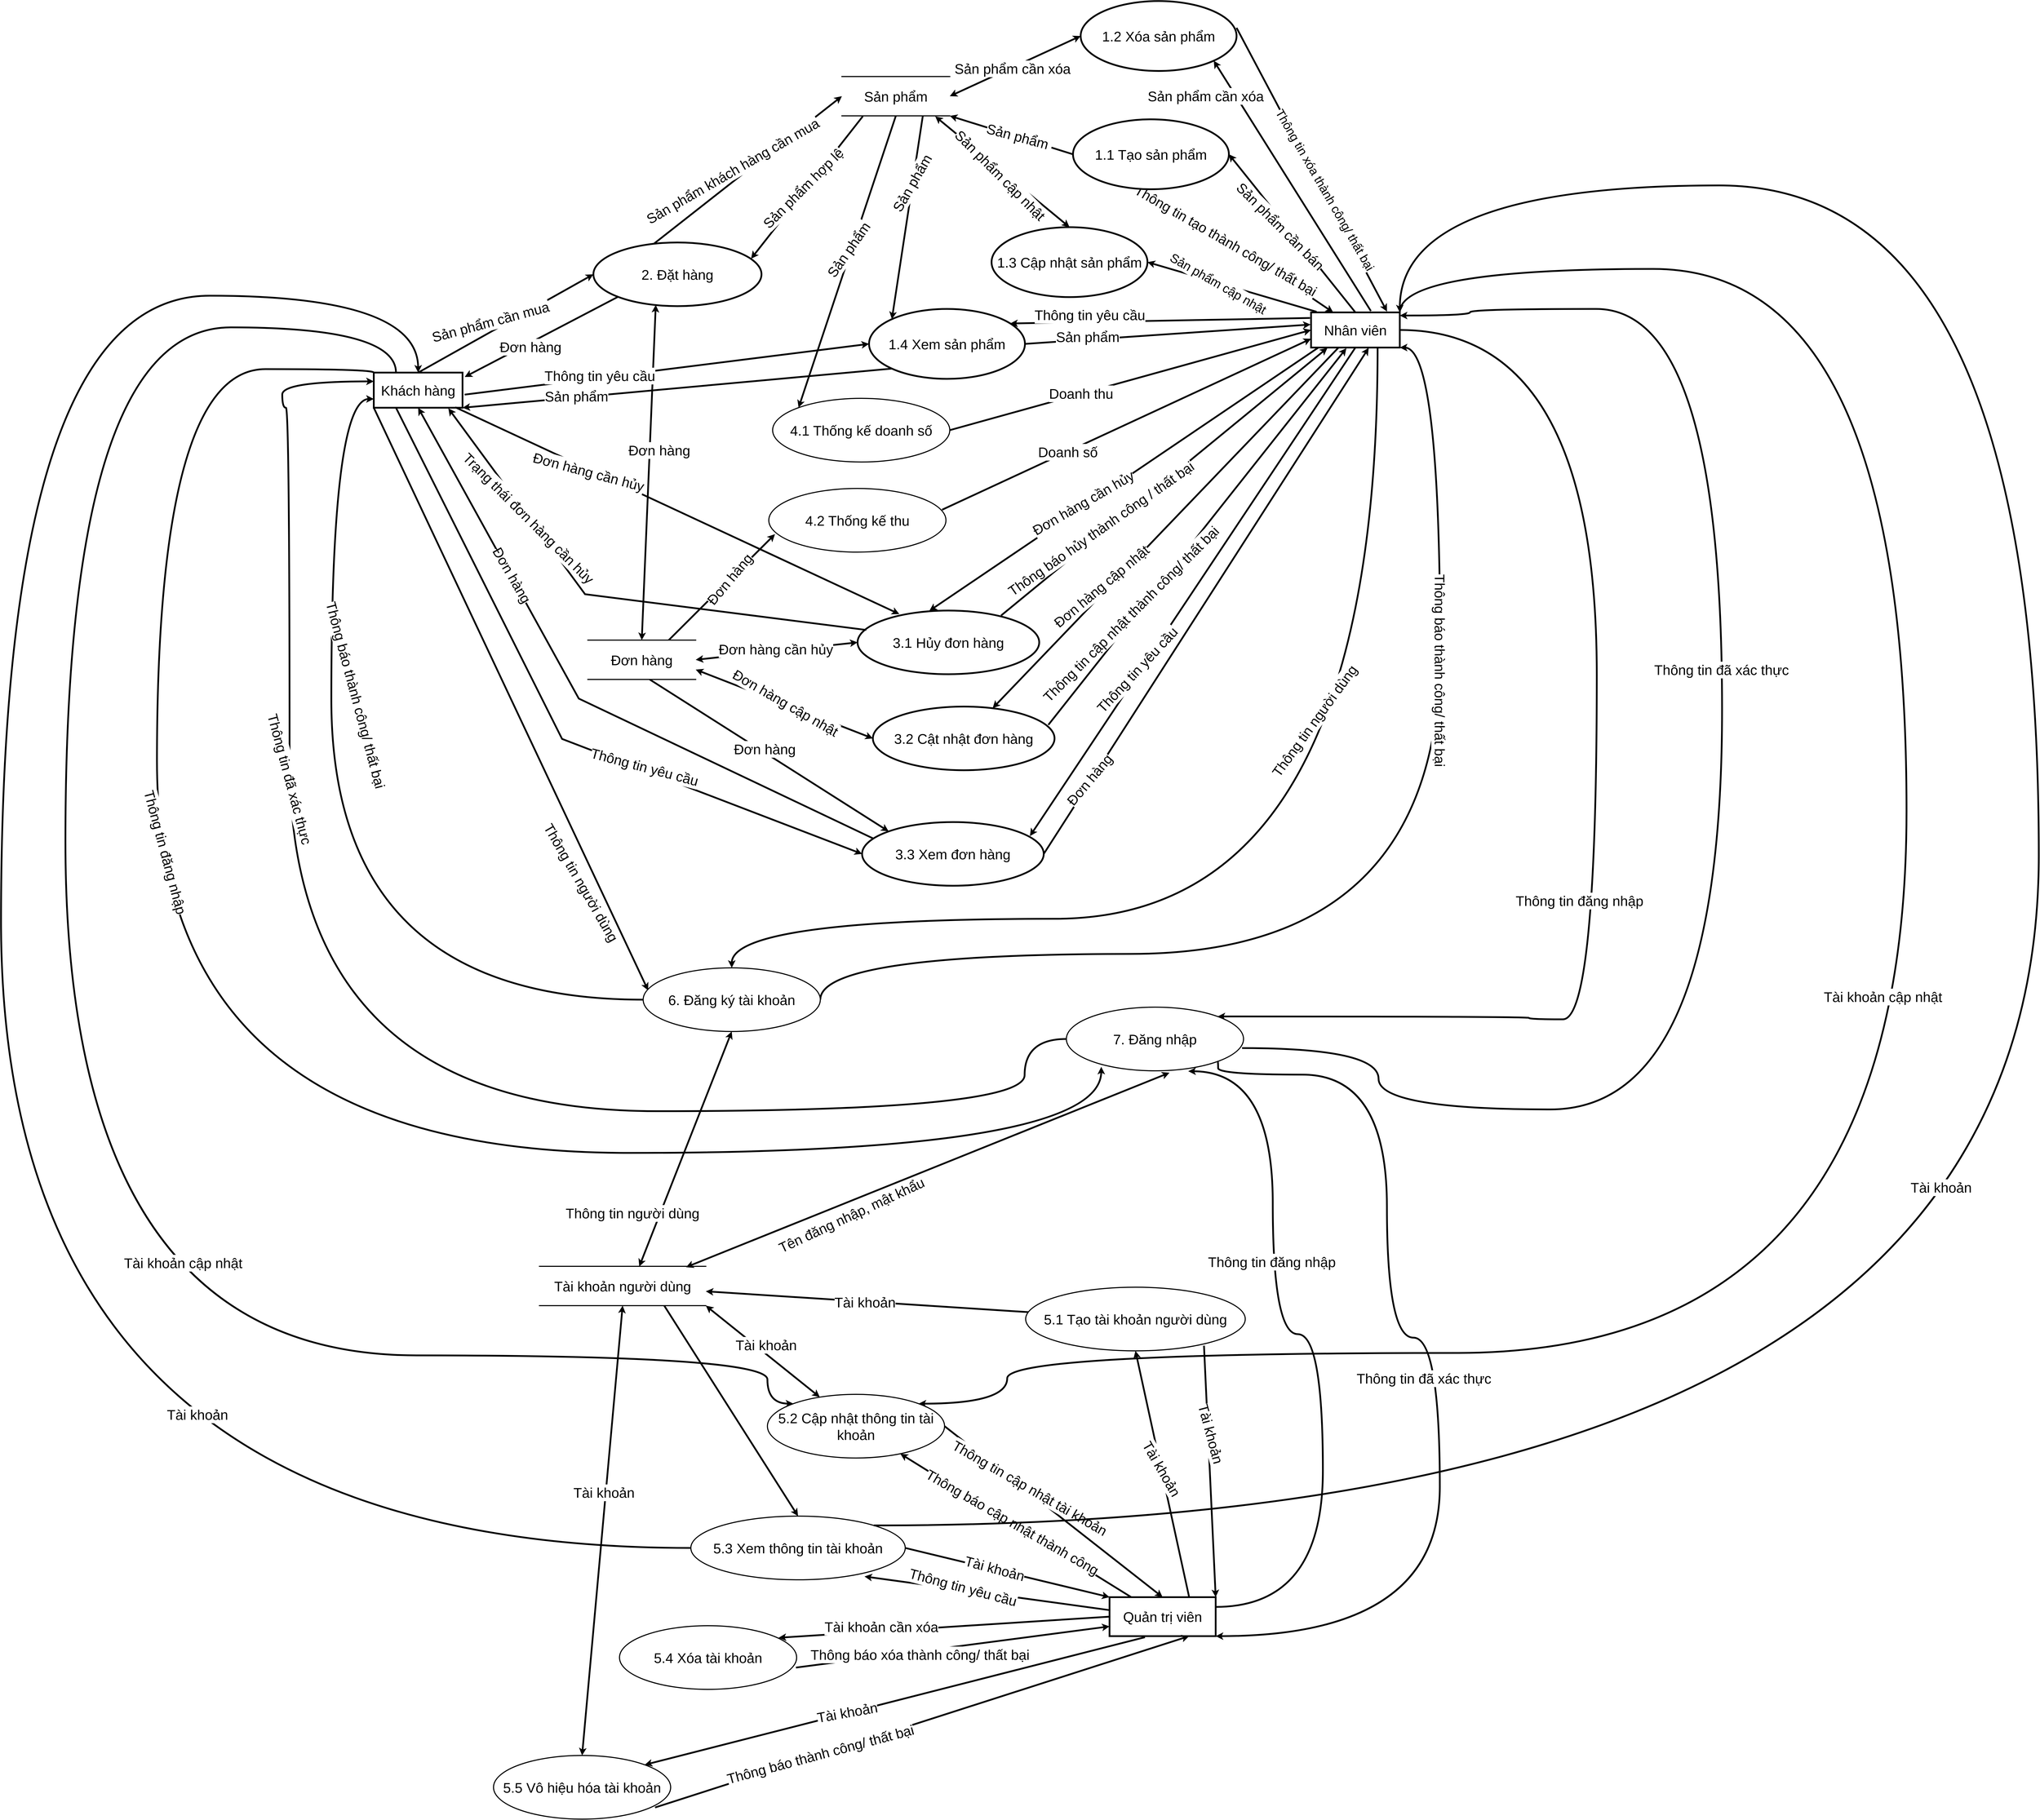 <mxfile version="22.0.2" type="device">
  <diagram name="Page-1" id="8NFknZyKEnplfb44EFH1">
    <mxGraphModel dx="12180" dy="3030" grid="0" gridSize="10" guides="1" tooltips="1" connect="1" arrows="1" fold="1" page="1" pageScale="1" pageWidth="7000" pageHeight="7000" math="0" shadow="0">
      <root>
        <mxCell id="0" />
        <mxCell id="1" parent="0" />
        <mxCell id="GA2vL-Xrcvd5V2LU-57q-48" style="rounded=0;orthogonalLoop=1;jettySize=auto;html=1;labelBackgroundColor=default;strokeColor=default;strokeWidth=5;align=center;verticalAlign=middle;fontFamily=Helvetica;fontSize=40;fontColor=default;startArrow=none;endArrow=classic;startFill=0;exitX=0;exitY=1;exitDx=0;exitDy=0;entryX=0.028;entryY=0.354;entryDx=0;entryDy=0;entryPerimeter=0;" parent="1" source="GA2vL-Xrcvd5V2LU-57q-1" target="GA2vL-Xrcvd5V2LU-57q-46" edge="1">
          <mxGeometry relative="1" as="geometry">
            <mxPoint x="-4985" y="1891" as="sourcePoint" />
            <mxPoint x="-4295" y="3315" as="targetPoint" />
          </mxGeometry>
        </mxCell>
        <mxCell id="GA2vL-Xrcvd5V2LU-57q-49" value="Thông tin người dùng" style="edgeLabel;html=1;align=center;verticalAlign=middle;resizable=0;points=[];fontSize=40;fontFamily=Helvetica;fontColor=default;rotation=60;" parent="GA2vL-Xrcvd5V2LU-57q-48" vertex="1" connectable="0">
          <mxGeometry x="-0.089" y="-4" relative="1" as="geometry">
            <mxPoint x="241" y="600" as="offset" />
          </mxGeometry>
        </mxCell>
        <mxCell id="GA2vL-Xrcvd5V2LU-57q-1" value="Khách hàng" style="html=1;dashed=0;whiteSpace=wrap;fontSize=40;strokeWidth=5;" parent="1" vertex="1">
          <mxGeometry x="-5044" y="1681" width="255" height="101" as="geometry" />
        </mxCell>
        <mxCell id="GA2vL-Xrcvd5V2LU-57q-3" value="Nhân viên" style="html=1;dashed=0;whiteSpace=wrap;fontSize=40;strokeWidth=5;" parent="1" vertex="1">
          <mxGeometry x="-2351" y="1508" width="255" height="101" as="geometry" />
        </mxCell>
        <mxCell id="GA2vL-Xrcvd5V2LU-57q-17" style="edgeStyle=none;shape=connector;rounded=0;orthogonalLoop=1;jettySize=auto;html=1;entryX=0.938;entryY=0.255;entryDx=0;entryDy=0;labelBackgroundColor=default;strokeColor=default;strokeWidth=5;align=center;verticalAlign=middle;fontFamily=Helvetica;fontSize=40;fontColor=default;endArrow=classic;entryPerimeter=0;exitX=0.194;exitY=1.011;exitDx=0;exitDy=0;exitPerimeter=0;" parent="1" source="GA2vL-Xrcvd5V2LU-57q-27" target="GA2vL-Xrcvd5V2LU-57q-5" edge="1">
          <mxGeometry relative="1" as="geometry">
            <mxPoint x="-3558" y="995" as="sourcePoint" />
          </mxGeometry>
        </mxCell>
        <mxCell id="GA2vL-Xrcvd5V2LU-57q-31" value="Sản phẩm hợp lệ" style="edgeLabel;html=1;align=center;verticalAlign=middle;resizable=0;points=[];fontSize=40;fontFamily=Helvetica;fontColor=default;rotation=-45;" parent="GA2vL-Xrcvd5V2LU-57q-17" vertex="1" connectable="0">
          <mxGeometry x="-0.001" y="-7" relative="1" as="geometry">
            <mxPoint x="-7" y="6" as="offset" />
          </mxGeometry>
        </mxCell>
        <mxCell id="GA2vL-Xrcvd5V2LU-57q-14" style="edgeStyle=none;shape=connector;rounded=0;orthogonalLoop=1;jettySize=auto;html=1;entryX=0;entryY=0.5;entryDx=0;entryDy=0;labelBackgroundColor=default;strokeColor=default;strokeWidth=5;align=center;verticalAlign=middle;fontFamily=Helvetica;fontSize=40;fontColor=default;endArrow=classic;exitX=0.352;exitY=0.036;exitDx=0;exitDy=0;exitPerimeter=0;" parent="1" source="GA2vL-Xrcvd5V2LU-57q-5" target="GA2vL-Xrcvd5V2LU-57q-27" edge="1">
          <mxGeometry relative="1" as="geometry">
            <mxPoint x="-3566.255" y="1348.626" as="targetPoint" />
          </mxGeometry>
        </mxCell>
        <mxCell id="GA2vL-Xrcvd5V2LU-57q-15" value="Sản phẩm khách hàng cần mua" style="edgeLabel;html=1;align=center;verticalAlign=middle;resizable=0;points=[];fontSize=40;fontFamily=Helvetica;fontColor=default;rotation=-30;" parent="GA2vL-Xrcvd5V2LU-57q-14" vertex="1" connectable="0">
          <mxGeometry x="0.258" y="-3" relative="1" as="geometry">
            <mxPoint x="-114" y="54" as="offset" />
          </mxGeometry>
        </mxCell>
        <mxCell id="GA2vL-Xrcvd5V2LU-57q-20" style="edgeStyle=none;shape=connector;rounded=0;orthogonalLoop=1;jettySize=auto;html=1;labelBackgroundColor=default;strokeColor=default;strokeWidth=5;align=center;verticalAlign=middle;fontFamily=Helvetica;fontSize=40;fontColor=default;endArrow=classic;exitX=0.371;exitY=0.98;exitDx=0;exitDy=0;entryX=0.5;entryY=0;entryDx=0;entryDy=0;exitPerimeter=0;startArrow=classic;startFill=1;" parent="1" source="GA2vL-Xrcvd5V2LU-57q-5" target="GA2vL-Xrcvd5V2LU-57q-32" edge="1">
          <mxGeometry relative="1" as="geometry" />
        </mxCell>
        <mxCell id="GA2vL-Xrcvd5V2LU-57q-21" value="Đơn hàng" style="edgeLabel;html=1;align=center;verticalAlign=middle;resizable=0;points=[];fontSize=40;fontFamily=Helvetica;fontColor=default;rotation=0;" parent="GA2vL-Xrcvd5V2LU-57q-20" vertex="1" connectable="0">
          <mxGeometry x="-0.527" y="-9" relative="1" as="geometry">
            <mxPoint x="28" y="190" as="offset" />
          </mxGeometry>
        </mxCell>
        <mxCell id="GA2vL-Xrcvd5V2LU-57q-5" value="2. Đặt hàng" style="shape=ellipse;html=1;dashed=0;whiteSpace=wrap;perimeter=ellipsePerimeter;strokeColor=default;strokeWidth=5;align=center;verticalAlign=middle;fontFamily=Helvetica;fontSize=40;fontColor=default;fillColor=default;" parent="1" vertex="1">
          <mxGeometry x="-4413" y="1307" width="483" height="183" as="geometry" />
        </mxCell>
        <mxCell id="GA2vL-Xrcvd5V2LU-57q-6" value="4.1 Thống kế doanh số" style="shape=ellipse;html=1;dashed=0;whiteSpace=wrap;perimeter=ellipsePerimeter;strokeColor=default;strokeWidth=3;align=center;verticalAlign=middle;fontFamily=Helvetica;fontSize=40;fontColor=default;fillColor=default;" parent="1" vertex="1">
          <mxGeometry x="-3898" y="1755" width="509" height="183" as="geometry" />
        </mxCell>
        <mxCell id="GA2vL-Xrcvd5V2LU-57q-7" value="3.1 Hủy đơn hàng" style="shape=ellipse;html=1;dashed=0;whiteSpace=wrap;perimeter=ellipsePerimeter;strokeColor=default;strokeWidth=5;align=center;verticalAlign=middle;fontFamily=Helvetica;fontSize=40;fontColor=default;fillColor=default;" parent="1" vertex="1">
          <mxGeometry x="-3654" y="2365" width="522" height="183" as="geometry" />
        </mxCell>
        <mxCell id="GA2vL-Xrcvd5V2LU-57q-8" value="" style="endArrow=classic;html=1;rounded=0;fontFamily=Helvetica;fontSize=40;fontColor=default;exitX=0.5;exitY=0;exitDx=0;exitDy=0;entryX=1;entryY=0.5;entryDx=0;entryDy=0;strokeWidth=5;" parent="1" source="GA2vL-Xrcvd5V2LU-57q-3" target="GA2vL-Xrcvd5V2LU-57q-94" edge="1">
          <mxGeometry width="50" height="50" relative="1" as="geometry">
            <mxPoint x="-3026" y="1572.5" as="sourcePoint" />
            <mxPoint x="-2594.5" y="1310" as="targetPoint" />
          </mxGeometry>
        </mxCell>
        <mxCell id="GA2vL-Xrcvd5V2LU-57q-9" value="Sản phẩm cần bán" style="edgeLabel;html=1;align=center;verticalAlign=middle;resizable=0;points=[];fontSize=40;fontFamily=Helvetica;fontColor=default;rotation=45;" parent="GA2vL-Xrcvd5V2LU-57q-8" vertex="1" connectable="0">
          <mxGeometry x="-0.064" y="2" relative="1" as="geometry">
            <mxPoint x="-44" y="-37" as="offset" />
          </mxGeometry>
        </mxCell>
        <mxCell id="GA2vL-Xrcvd5V2LU-57q-10" value="" style="endArrow=classic;html=1;rounded=0;labelBackgroundColor=default;strokeColor=default;strokeWidth=5;align=center;verticalAlign=middle;fontFamily=Helvetica;fontSize=40;fontColor=default;shape=connector;entryX=0.25;entryY=0;entryDx=0;entryDy=0;exitX=0.5;exitY=1;exitDx=0;exitDy=0;" parent="1" source="GA2vL-Xrcvd5V2LU-57q-94" target="GA2vL-Xrcvd5V2LU-57q-3" edge="1">
          <mxGeometry width="50" height="50" relative="1" as="geometry">
            <mxPoint x="-2962" y="1681" as="sourcePoint" />
            <mxPoint x="-2912" y="1631" as="targetPoint" />
          </mxGeometry>
        </mxCell>
        <mxCell id="GA2vL-Xrcvd5V2LU-57q-11" value="Thông tin tạo thành công/ thất bại" style="edgeLabel;html=1;align=center;verticalAlign=middle;resizable=0;points=[];fontSize=40;fontFamily=Helvetica;fontColor=default;rotation=30;" parent="GA2vL-Xrcvd5V2LU-57q-10" vertex="1" connectable="0">
          <mxGeometry x="-0.193" relative="1" as="geometry">
            <mxPoint x="4" y="4" as="offset" />
          </mxGeometry>
        </mxCell>
        <mxCell id="GA2vL-Xrcvd5V2LU-57q-12" value="" style="endArrow=classic;html=1;rounded=0;labelBackgroundColor=default;strokeColor=default;strokeWidth=5;align=center;verticalAlign=middle;fontFamily=Helvetica;fontSize=40;fontColor=default;shape=connector;exitX=0.5;exitY=0;exitDx=0;exitDy=0;entryX=0;entryY=0.5;entryDx=0;entryDy=0;" parent="1" source="GA2vL-Xrcvd5V2LU-57q-1" target="GA2vL-Xrcvd5V2LU-57q-5" edge="1">
          <mxGeometry width="50" height="50" relative="1" as="geometry">
            <mxPoint x="-3311" y="1658" as="sourcePoint" />
            <mxPoint x="-4462" y="1274" as="targetPoint" />
          </mxGeometry>
        </mxCell>
        <mxCell id="GA2vL-Xrcvd5V2LU-57q-13" value="Sản phẩm cần mua" style="edgeLabel;html=1;align=center;verticalAlign=middle;resizable=0;points=[];fontSize=40;fontFamily=Helvetica;fontColor=default;rotation=-15;" parent="GA2vL-Xrcvd5V2LU-57q-12" vertex="1" connectable="0">
          <mxGeometry x="-0.425" y="8" relative="1" as="geometry">
            <mxPoint x="66" y="-58" as="offset" />
          </mxGeometry>
        </mxCell>
        <mxCell id="GA2vL-Xrcvd5V2LU-57q-24" value="" style="endArrow=classic;html=1;rounded=0;labelBackgroundColor=default;strokeColor=default;strokeWidth=5;align=center;verticalAlign=middle;fontFamily=Helvetica;fontSize=40;fontColor=default;shape=connector;exitX=0;exitY=1;exitDx=0;exitDy=0;entryX=1.024;entryY=0.125;entryDx=0;entryDy=0;entryPerimeter=0;" parent="1" source="GA2vL-Xrcvd5V2LU-57q-5" target="GA2vL-Xrcvd5V2LU-57q-1" edge="1">
          <mxGeometry width="50" height="50" relative="1" as="geometry">
            <mxPoint x="-3024" y="2077" as="sourcePoint" />
            <mxPoint x="-2974" y="2027" as="targetPoint" />
          </mxGeometry>
        </mxCell>
        <mxCell id="GA2vL-Xrcvd5V2LU-57q-25" value="Đơn hàng" style="edgeLabel;html=1;align=center;verticalAlign=middle;resizable=0;points=[];fontSize=40;fontFamily=Helvetica;fontColor=default;" parent="GA2vL-Xrcvd5V2LU-57q-24" vertex="1" connectable="0">
          <mxGeometry x="-0.177" y="6" relative="1" as="geometry">
            <mxPoint x="-74" y="43" as="offset" />
          </mxGeometry>
        </mxCell>
        <mxCell id="GA2vL-Xrcvd5V2LU-57q-27" value="Sản phẩm" style="html=1;dashed=0;whiteSpace=wrap;shape=partialRectangle;right=0;left=0;strokeColor=default;strokeWidth=3;align=center;verticalAlign=middle;fontFamily=Helvetica;fontSize=40;fontColor=default;fillColor=default;" parent="1" vertex="1">
          <mxGeometry x="-3699" y="830" width="310" height="113" as="geometry" />
        </mxCell>
        <mxCell id="GA2vL-Xrcvd5V2LU-57q-29" value="" style="endArrow=classic;startArrow=none;html=1;rounded=0;labelBackgroundColor=default;strokeColor=default;strokeWidth=5;align=center;verticalAlign=middle;fontFamily=Helvetica;fontSize=40;fontColor=default;shape=connector;exitX=0;exitY=0.5;exitDx=0;exitDy=0;startFill=0;entryX=1;entryY=1;entryDx=0;entryDy=0;" parent="1" source="GA2vL-Xrcvd5V2LU-57q-94" target="GA2vL-Xrcvd5V2LU-57q-27" edge="1">
          <mxGeometry width="50" height="50" relative="1" as="geometry">
            <mxPoint x="-3368" y="1101" as="sourcePoint" />
            <mxPoint x="-3398" y="1114" as="targetPoint" />
          </mxGeometry>
        </mxCell>
        <mxCell id="GA2vL-Xrcvd5V2LU-57q-30" value="Sản phẩm&amp;nbsp;" style="edgeLabel;html=1;align=center;verticalAlign=middle;resizable=0;points=[];fontSize=40;fontFamily=Helvetica;fontColor=default;rotation=15;" parent="GA2vL-Xrcvd5V2LU-57q-29" vertex="1" connectable="0">
          <mxGeometry x="0.111" y="4" relative="1" as="geometry">
            <mxPoint x="44" y="7" as="offset" />
          </mxGeometry>
        </mxCell>
        <mxCell id="GA2vL-Xrcvd5V2LU-57q-32" value="Đơn hàng" style="html=1;dashed=0;whiteSpace=wrap;shape=partialRectangle;right=0;left=0;strokeColor=default;strokeWidth=3;align=center;verticalAlign=middle;fontFamily=Helvetica;fontSize=40;fontColor=default;fillColor=default;" parent="1" vertex="1">
          <mxGeometry x="-4429" y="2450" width="310" height="113" as="geometry" />
        </mxCell>
        <mxCell id="GA2vL-Xrcvd5V2LU-57q-33" value="" style="endArrow=classic;startArrow=classic;html=1;rounded=0;labelBackgroundColor=default;strokeColor=default;strokeWidth=5;align=center;verticalAlign=middle;fontFamily=Helvetica;fontSize=40;fontColor=default;shape=connector;exitX=1;exitY=0.5;exitDx=0;exitDy=0;entryX=0;entryY=0.5;entryDx=0;entryDy=0;" parent="1" source="GA2vL-Xrcvd5V2LU-57q-32" target="GA2vL-Xrcvd5V2LU-57q-7" edge="1">
          <mxGeometry width="50" height="50" relative="1" as="geometry">
            <mxPoint x="-3803" y="2359" as="sourcePoint" />
            <mxPoint x="-3753" y="2309" as="targetPoint" />
          </mxGeometry>
        </mxCell>
        <mxCell id="GA2vL-Xrcvd5V2LU-57q-34" value="Đơn hàng cần hủy" style="edgeLabel;html=1;align=center;verticalAlign=middle;resizable=0;points=[];fontSize=40;fontFamily=Helvetica;fontColor=default;" parent="GA2vL-Xrcvd5V2LU-57q-33" vertex="1" connectable="0">
          <mxGeometry x="-0.308" y="8" relative="1" as="geometry">
            <mxPoint x="70" y="-5" as="offset" />
          </mxGeometry>
        </mxCell>
        <mxCell id="GA2vL-Xrcvd5V2LU-57q-39" value="" style="endArrow=classic;html=1;rounded=0;labelBackgroundColor=default;strokeColor=default;strokeWidth=5;align=center;verticalAlign=middle;fontFamily=Helvetica;fontSize=40;fontColor=default;shape=connector;exitX=1;exitY=0.5;exitDx=0;exitDy=0;entryX=0;entryY=0.5;entryDx=0;entryDy=0;" parent="1" source="GA2vL-Xrcvd5V2LU-57q-6" target="GA2vL-Xrcvd5V2LU-57q-3" edge="1">
          <mxGeometry width="50" height="50" relative="1" as="geometry">
            <mxPoint x="-2563" y="2043" as="sourcePoint" />
            <mxPoint x="-2354" y="1574" as="targetPoint" />
          </mxGeometry>
        </mxCell>
        <mxCell id="GA2vL-Xrcvd5V2LU-57q-151" value="Doanh thu" style="edgeLabel;html=1;align=center;verticalAlign=middle;resizable=0;points=[];fontSize=40;fontFamily=Helvetica;fontColor=default;" parent="GA2vL-Xrcvd5V2LU-57q-39" vertex="1" connectable="0">
          <mxGeometry x="-0.592" relative="1" as="geometry">
            <mxPoint x="165" y="-47" as="offset" />
          </mxGeometry>
        </mxCell>
        <mxCell id="GA2vL-Xrcvd5V2LU-57q-53" style="edgeStyle=none;shape=connector;rounded=0;orthogonalLoop=1;jettySize=auto;html=1;labelBackgroundColor=default;strokeColor=default;strokeWidth=5;align=center;verticalAlign=middle;fontFamily=Helvetica;fontSize=40;fontColor=default;startArrow=none;endArrow=classic;startFill=0;" parent="1" source="GA2vL-Xrcvd5V2LU-57q-41" target="GA2vL-Xrcvd5V2LU-57q-52" edge="1">
          <mxGeometry relative="1" as="geometry" />
        </mxCell>
        <mxCell id="GA2vL-Xrcvd5V2LU-57q-180" value="Tài khoản" style="edgeLabel;html=1;align=center;verticalAlign=middle;resizable=0;points=[];fontSize=40;fontFamily=Helvetica;fontColor=default;" parent="GA2vL-Xrcvd5V2LU-57q-53" vertex="1" connectable="0">
          <mxGeometry x="0.016" y="1" relative="1" as="geometry">
            <mxPoint x="1" as="offset" />
          </mxGeometry>
        </mxCell>
        <mxCell id="GA2vL-Xrcvd5V2LU-57q-41" value="5.1 Tạo tài khoản người dùng" style="shape=ellipse;html=1;dashed=0;whiteSpace=wrap;perimeter=ellipsePerimeter;strokeColor=default;strokeWidth=3;align=center;verticalAlign=middle;fontFamily=Helvetica;fontSize=40;fontColor=default;fillColor=default;" parent="1" vertex="1">
          <mxGeometry x="-3171" y="4310" width="631" height="183" as="geometry" />
        </mxCell>
        <mxCell id="GA2vL-Xrcvd5V2LU-57q-45" value="Quản trị viên" style="html=1;dashed=0;whiteSpace=wrap;fontSize=40;strokeWidth=5;" parent="1" vertex="1">
          <mxGeometry x="-2930" y="5201" width="305" height="112" as="geometry" />
        </mxCell>
        <mxCell id="GA2vL-Xrcvd5V2LU-57q-66" style="edgeStyle=orthogonalEdgeStyle;shape=connector;rounded=0;orthogonalLoop=1;jettySize=auto;html=1;entryX=1;entryY=1;entryDx=0;entryDy=0;labelBackgroundColor=default;strokeColor=default;strokeWidth=5;align=center;verticalAlign=middle;fontFamily=Helvetica;fontSize=40;fontColor=default;startArrow=none;endArrow=classic;curved=1;exitX=1;exitY=0.5;exitDx=0;exitDy=0;startFill=0;" parent="1" source="GA2vL-Xrcvd5V2LU-57q-46" target="GA2vL-Xrcvd5V2LU-57q-3" edge="1">
          <mxGeometry relative="1" as="geometry">
            <Array as="points">
              <mxPoint x="-3761" y="3352" />
              <mxPoint x="-1980" y="3352" />
              <mxPoint x="-1980" y="1609" />
            </Array>
          </mxGeometry>
        </mxCell>
        <mxCell id="GA2vL-Xrcvd5V2LU-57q-68" value="Thông báo thành công/ thất bại" style="edgeLabel;html=1;align=center;verticalAlign=middle;resizable=0;points=[];fontSize=40;fontFamily=Helvetica;fontColor=default;rotation=90;" parent="GA2vL-Xrcvd5V2LU-57q-66" vertex="1" connectable="0">
          <mxGeometry x="0.337" y="15" relative="1" as="geometry">
            <mxPoint x="15" y="-207" as="offset" />
          </mxGeometry>
        </mxCell>
        <mxCell id="GA2vL-Xrcvd5V2LU-57q-46" value="6. Đăng ký tài khoản" style="shape=ellipse;html=1;dashed=0;whiteSpace=wrap;perimeter=ellipsePerimeter;strokeColor=default;strokeWidth=3;align=center;verticalAlign=middle;fontFamily=Helvetica;fontSize=40;fontColor=default;fillColor=default;" parent="1" vertex="1">
          <mxGeometry x="-4270" y="3392" width="509" height="183" as="geometry" />
        </mxCell>
        <mxCell id="GA2vL-Xrcvd5V2LU-57q-51" value="" style="endArrow=classic;html=1;rounded=0;labelBackgroundColor=default;strokeColor=default;strokeWidth=5;align=center;verticalAlign=middle;fontFamily=Helvetica;fontSize=40;fontColor=default;shape=connector;exitX=0.5;exitY=1;exitDx=0;exitDy=0;entryX=0.6;entryY=0.004;entryDx=0;entryDy=0;startArrow=classic;startFill=1;entryPerimeter=0;" parent="1" source="GA2vL-Xrcvd5V2LU-57q-46" target="GA2vL-Xrcvd5V2LU-57q-52" edge="1">
          <mxGeometry width="50" height="50" relative="1" as="geometry">
            <mxPoint x="-3797" y="3350" as="sourcePoint" />
            <mxPoint x="-3747" y="3300" as="targetPoint" />
          </mxGeometry>
        </mxCell>
        <mxCell id="GA2vL-Xrcvd5V2LU-57q-57" value="Thông tin người dùng" style="edgeLabel;html=1;align=center;verticalAlign=middle;resizable=0;points=[];fontSize=40;fontFamily=Helvetica;fontColor=default;" parent="GA2vL-Xrcvd5V2LU-57q-51" vertex="1" connectable="0">
          <mxGeometry x="-0.572" y="13" relative="1" as="geometry">
            <mxPoint x="-241" y="372" as="offset" />
          </mxGeometry>
        </mxCell>
        <mxCell id="GA2vL-Xrcvd5V2LU-57q-52" value="Tài khoản người dùng" style="html=1;dashed=0;whiteSpace=wrap;shape=partialRectangle;right=0;left=0;strokeColor=default;strokeWidth=3;align=center;verticalAlign=middle;fontFamily=Helvetica;fontSize=40;fontColor=default;fillColor=default;" parent="1" vertex="1">
          <mxGeometry x="-4568" y="4250" width="478" height="113" as="geometry" />
        </mxCell>
        <mxCell id="GA2vL-Xrcvd5V2LU-57q-73" style="edgeStyle=none;shape=connector;rounded=0;orthogonalLoop=1;jettySize=auto;html=1;entryX=0.881;entryY=0.022;entryDx=0;entryDy=0;labelBackgroundColor=default;strokeColor=default;strokeWidth=5;align=center;verticalAlign=middle;fontFamily=Helvetica;fontSize=40;fontColor=default;startArrow=classic;endArrow=classic;exitX=0.582;exitY=1.03;exitDx=0;exitDy=0;exitPerimeter=0;entryPerimeter=0;" parent="1" source="GA2vL-Xrcvd5V2LU-57q-58" target="GA2vL-Xrcvd5V2LU-57q-52" edge="1">
          <mxGeometry relative="1" as="geometry" />
        </mxCell>
        <mxCell id="GA2vL-Xrcvd5V2LU-57q-74" value="Tên đăng nhập, mật khẩu" style="edgeLabel;html=1;align=center;verticalAlign=middle;resizable=0;points=[];fontSize=40;fontFamily=Helvetica;fontColor=default;rotation=-25;" parent="GA2vL-Xrcvd5V2LU-57q-73" vertex="1" connectable="0">
          <mxGeometry x="-0.136" y="-8" relative="1" as="geometry">
            <mxPoint x="-311" y="174" as="offset" />
          </mxGeometry>
        </mxCell>
        <mxCell id="GA2vL-Xrcvd5V2LU-57q-58" value="7. Đăng nhập" style="shape=ellipse;html=1;dashed=0;whiteSpace=wrap;perimeter=ellipsePerimeter;strokeColor=default;strokeWidth=3;align=center;verticalAlign=middle;fontFamily=Helvetica;fontSize=40;fontColor=default;fillColor=default;" parent="1" vertex="1">
          <mxGeometry x="-3054" y="3505" width="509" height="183" as="geometry" />
        </mxCell>
        <mxCell id="GA2vL-Xrcvd5V2LU-57q-61" value="" style="endArrow=classic;html=1;rounded=0;labelBackgroundColor=default;strokeColor=default;strokeWidth=5;align=center;verticalAlign=middle;fontFamily=Helvetica;fontSize=40;fontColor=default;shape=connector;exitX=0.75;exitY=1;exitDx=0;exitDy=0;entryX=0.5;entryY=0;entryDx=0;entryDy=0;edgeStyle=orthogonalEdgeStyle;curved=1;" parent="1" source="GA2vL-Xrcvd5V2LU-57q-3" target="GA2vL-Xrcvd5V2LU-57q-46" edge="1">
          <mxGeometry width="50" height="50" relative="1" as="geometry">
            <mxPoint x="-2389" y="2549" as="sourcePoint" />
            <mxPoint x="-2850" y="3121" as="targetPoint" />
            <Array as="points">
              <mxPoint x="-2160" y="3251" />
              <mxPoint x="-4015" y="3251" />
            </Array>
          </mxGeometry>
        </mxCell>
        <mxCell id="GA2vL-Xrcvd5V2LU-57q-67" value="Thông tin người dùng" style="edgeLabel;html=1;align=center;verticalAlign=middle;resizable=0;points=[];fontSize=40;fontFamily=Helvetica;fontColor=default;rotation=-54;" parent="GA2vL-Xrcvd5V2LU-57q-61" vertex="1" connectable="0">
          <mxGeometry x="-0.377" y="-138" relative="1" as="geometry">
            <mxPoint x="-44" y="-60" as="offset" />
          </mxGeometry>
        </mxCell>
        <mxCell id="GA2vL-Xrcvd5V2LU-57q-64" value="" style="endArrow=classic;html=1;rounded=0;labelBackgroundColor=default;strokeColor=default;strokeWidth=5;align=center;verticalAlign=middle;fontFamily=Helvetica;fontSize=40;fontColor=default;shape=connector;exitX=0;exitY=0.5;exitDx=0;exitDy=0;edgeStyle=orthogonalEdgeStyle;curved=1;entryX=0;entryY=0.75;entryDx=0;entryDy=0;" parent="1" source="GA2vL-Xrcvd5V2LU-57q-46" target="GA2vL-Xrcvd5V2LU-57q-1" edge="1">
          <mxGeometry width="50" height="50" relative="1" as="geometry">
            <mxPoint x="-4735" y="3255" as="sourcePoint" />
            <mxPoint x="-5152" y="1788" as="targetPoint" />
            <Array as="points">
              <mxPoint x="-5166" y="3484" />
              <mxPoint x="-5166" y="1757" />
            </Array>
          </mxGeometry>
        </mxCell>
        <mxCell id="GA2vL-Xrcvd5V2LU-57q-65" value="Thông báo thành công/ thất bại" style="edgeLabel;html=1;align=center;verticalAlign=middle;resizable=0;points=[];fontSize=40;fontFamily=Helvetica;fontColor=default;rotation=75;" parent="GA2vL-Xrcvd5V2LU-57q-64" vertex="1" connectable="0">
          <mxGeometry x="0.291" y="-136" relative="1" as="geometry">
            <mxPoint x="-66" y="-1" as="offset" />
          </mxGeometry>
        </mxCell>
        <mxCell id="GA2vL-Xrcvd5V2LU-57q-70" value="" style="endArrow=classic;html=1;rounded=0;labelBackgroundColor=default;strokeColor=default;strokeWidth=5;align=center;verticalAlign=middle;fontFamily=Helvetica;fontSize=40;fontColor=default;shape=connector;exitX=1;exitY=0.5;exitDx=0;exitDy=0;entryX=1;entryY=0;entryDx=0;entryDy=0;edgeStyle=orthogonalEdgeStyle;curved=1;" parent="1" source="GA2vL-Xrcvd5V2LU-57q-3" target="GA2vL-Xrcvd5V2LU-57q-58" edge="1">
          <mxGeometry width="50" height="50" relative="1" as="geometry">
            <mxPoint x="-1746" y="1676" as="sourcePoint" />
            <mxPoint x="-1696" y="1626" as="targetPoint" />
            <Array as="points">
              <mxPoint x="-1530" y="1559" />
              <mxPoint x="-1530" y="3540" />
              <mxPoint x="-1725" y="3540" />
              <mxPoint x="-1725" y="3532" />
            </Array>
          </mxGeometry>
        </mxCell>
        <mxCell id="GA2vL-Xrcvd5V2LU-57q-72" value="Thông tin đăng nhập" style="edgeLabel;html=1;align=center;verticalAlign=middle;resizable=0;points=[];fontSize=40;fontFamily=Helvetica;fontColor=default;" parent="GA2vL-Xrcvd5V2LU-57q-70" vertex="1" connectable="0">
          <mxGeometry x="0.713" y="-10" relative="1" as="geometry">
            <mxPoint x="516" y="-323" as="offset" />
          </mxGeometry>
        </mxCell>
        <mxCell id="GA2vL-Xrcvd5V2LU-57q-76" value="" style="endArrow=classic;html=1;rounded=0;labelBackgroundColor=default;strokeColor=default;strokeWidth=5;align=center;verticalAlign=middle;fontFamily=Helvetica;fontSize=40;fontColor=default;shape=connector;exitX=0.992;exitY=0.643;exitDx=0;exitDy=0;exitPerimeter=0;entryX=1;entryY=0.089;entryDx=0;entryDy=0;edgeStyle=orthogonalEdgeStyle;curved=1;entryPerimeter=0;" parent="1" source="GA2vL-Xrcvd5V2LU-57q-58" target="GA2vL-Xrcvd5V2LU-57q-3" edge="1">
          <mxGeometry width="50" height="50" relative="1" as="geometry">
            <mxPoint x="-1455" y="3596" as="sourcePoint" />
            <mxPoint x="-1405" y="3546" as="targetPoint" />
            <Array as="points">
              <mxPoint x="-2157" y="3623" />
              <mxPoint x="-2157" y="3799" />
              <mxPoint x="-1170" y="3799" />
              <mxPoint x="-1170" y="1498" />
              <mxPoint x="-1894" y="1498" />
              <mxPoint x="-1894" y="1517" />
            </Array>
          </mxGeometry>
        </mxCell>
        <mxCell id="GA2vL-Xrcvd5V2LU-57q-77" value="Thông tin đã xác thực" style="edgeLabel;html=1;align=center;verticalAlign=middle;resizable=0;points=[];fontSize=40;fontFamily=Helvetica;fontColor=default;" parent="GA2vL-Xrcvd5V2LU-57q-76" vertex="1" connectable="0">
          <mxGeometry x="0.175" y="2" relative="1" as="geometry">
            <mxPoint y="1" as="offset" />
          </mxGeometry>
        </mxCell>
        <mxCell id="GA2vL-Xrcvd5V2LU-57q-78" value="" style="endArrow=classic;html=1;rounded=0;labelBackgroundColor=default;strokeColor=default;strokeWidth=5;align=center;verticalAlign=middle;fontFamily=Helvetica;fontSize=40;fontColor=default;shape=connector;exitX=0;exitY=0.5;exitDx=0;exitDy=0;entryX=0;entryY=0.25;entryDx=0;entryDy=0;edgeStyle=orthogonalEdgeStyle;curved=1;" parent="1" source="GA2vL-Xrcvd5V2LU-57q-58" target="GA2vL-Xrcvd5V2LU-57q-1" edge="1">
          <mxGeometry width="50" height="50" relative="1" as="geometry">
            <mxPoint x="-3243" y="3571" as="sourcePoint" />
            <mxPoint x="-3193" y="3521" as="targetPoint" />
            <Array as="points">
              <mxPoint x="-3174" y="3596" />
              <mxPoint x="-3174" y="3804" />
              <mxPoint x="-5286" y="3804" />
              <mxPoint x="-5286" y="1782" />
              <mxPoint x="-5307" y="1782" />
              <mxPoint x="-5307" y="1706" />
            </Array>
          </mxGeometry>
        </mxCell>
        <mxCell id="GA2vL-Xrcvd5V2LU-57q-79" value="Thông tin đã xác thực" style="edgeLabel;html=1;align=center;verticalAlign=middle;resizable=0;points=[];fontSize=40;fontFamily=Helvetica;fontColor=default;rotation=75;" parent="GA2vL-Xrcvd5V2LU-57q-78" vertex="1" connectable="0">
          <mxGeometry x="0.408" y="-1" relative="1" as="geometry">
            <mxPoint y="-1" as="offset" />
          </mxGeometry>
        </mxCell>
        <mxCell id="GA2vL-Xrcvd5V2LU-57q-80" value="" style="endArrow=none;html=1;rounded=0;labelBackgroundColor=default;strokeColor=default;strokeWidth=5;align=center;verticalAlign=middle;fontFamily=Helvetica;fontSize=40;fontColor=default;shape=connector;exitX=0.197;exitY=0.937;exitDx=0;exitDy=0;exitPerimeter=0;entryX=0;entryY=0;entryDx=0;entryDy=0;edgeStyle=orthogonalEdgeStyle;curved=1;startArrow=classic;startFill=1;endFill=0;" parent="1" source="GA2vL-Xrcvd5V2LU-57q-58" target="GA2vL-Xrcvd5V2LU-57q-1" edge="1">
          <mxGeometry width="50" height="50" relative="1" as="geometry">
            <mxPoint x="-5411" y="3926" as="sourcePoint" />
            <mxPoint x="-5325" y="3761" as="targetPoint" />
            <Array as="points">
              <mxPoint x="-2954" y="3924" />
              <mxPoint x="-5667" y="3924" />
              <mxPoint x="-5667" y="1671" />
              <mxPoint x="-5044" y="1671" />
            </Array>
          </mxGeometry>
        </mxCell>
        <mxCell id="GA2vL-Xrcvd5V2LU-57q-81" value="Thông tin đăng nhập" style="edgeLabel;html=1;align=center;verticalAlign=middle;resizable=0;points=[];fontSize=40;fontFamily=Helvetica;fontColor=default;rotation=75;" parent="GA2vL-Xrcvd5V2LU-57q-80" vertex="1" connectable="0">
          <mxGeometry x="0.308" y="-24" relative="1" as="geometry">
            <mxPoint y="-2" as="offset" />
          </mxGeometry>
        </mxCell>
        <mxCell id="GA2vL-Xrcvd5V2LU-57q-83" value="" style="endArrow=classic;html=1;rounded=0;labelBackgroundColor=default;strokeColor=default;strokeWidth=5;align=center;verticalAlign=middle;fontFamily=Helvetica;fontSize=40;fontColor=default;shape=connector;entryX=0.5;entryY=1;entryDx=0;entryDy=0;exitX=0.75;exitY=0;exitDx=0;exitDy=0;" parent="1" source="GA2vL-Xrcvd5V2LU-57q-45" target="GA2vL-Xrcvd5V2LU-57q-41" edge="1">
          <mxGeometry width="50" height="50" relative="1" as="geometry">
            <mxPoint x="-2714" y="5142" as="sourcePoint" />
            <mxPoint x="-3057" y="4691" as="targetPoint" />
          </mxGeometry>
        </mxCell>
        <mxCell id="GA2vL-Xrcvd5V2LU-57q-84" value="Tài khoản" style="edgeLabel;html=1;align=center;verticalAlign=middle;resizable=0;points=[];fontSize=40;fontFamily=Helvetica;fontColor=default;rotation=60;" parent="GA2vL-Xrcvd5V2LU-57q-83" vertex="1" connectable="0">
          <mxGeometry x="0.175" y="9" relative="1" as="geometry">
            <mxPoint x="21" y="44" as="offset" />
          </mxGeometry>
        </mxCell>
        <mxCell id="GA2vL-Xrcvd5V2LU-57q-85" value="" style="endArrow=none;html=1;rounded=0;labelBackgroundColor=default;strokeColor=default;strokeWidth=5;align=center;verticalAlign=middle;fontFamily=Helvetica;fontSize=40;fontColor=default;shape=connector;exitX=1;exitY=0;exitDx=0;exitDy=0;entryX=0.812;entryY=0.918;entryDx=0;entryDy=0;entryPerimeter=0;startArrow=classic;startFill=1;endFill=0;" parent="1" source="GA2vL-Xrcvd5V2LU-57q-45" target="GA2vL-Xrcvd5V2LU-57q-41" edge="1">
          <mxGeometry width="50" height="50" relative="1" as="geometry">
            <mxPoint x="-2363" y="4842" as="sourcePoint" />
            <mxPoint x="-2356" y="4438" as="targetPoint" />
          </mxGeometry>
        </mxCell>
        <mxCell id="GA2vL-Xrcvd5V2LU-57q-87" value="Tài khoản" style="edgeLabel;html=1;align=center;verticalAlign=middle;resizable=0;points=[];fontSize=40;fontFamily=Helvetica;fontColor=default;rotation=75;" parent="GA2vL-Xrcvd5V2LU-57q-85" vertex="1" connectable="0">
          <mxGeometry x="0.143" y="6" relative="1" as="geometry">
            <mxPoint x="12" y="-58" as="offset" />
          </mxGeometry>
        </mxCell>
        <mxCell id="GA2vL-Xrcvd5V2LU-57q-88" style="edgeStyle=none;shape=connector;rounded=0;orthogonalLoop=1;jettySize=auto;html=1;exitX=0.5;exitY=1;exitDx=0;exitDy=0;labelBackgroundColor=default;strokeColor=default;strokeWidth=5;align=center;verticalAlign=middle;fontFamily=Helvetica;fontSize=40;fontColor=default;startArrow=classic;endArrow=classic;" parent="1" source="GA2vL-Xrcvd5V2LU-57q-45" target="GA2vL-Xrcvd5V2LU-57q-45" edge="1">
          <mxGeometry relative="1" as="geometry" />
        </mxCell>
        <mxCell id="GA2vL-Xrcvd5V2LU-57q-90" value="" style="endArrow=classic;html=1;rounded=0;labelBackgroundColor=default;strokeColor=default;strokeWidth=5;align=center;verticalAlign=middle;fontFamily=Helvetica;fontSize=40;fontColor=default;shape=connector;exitX=1;exitY=0.25;exitDx=0;exitDy=0;entryX=0.688;entryY=1.007;entryDx=0;entryDy=0;entryPerimeter=0;edgeStyle=orthogonalEdgeStyle;curved=1;" parent="1" source="GA2vL-Xrcvd5V2LU-57q-45" target="GA2vL-Xrcvd5V2LU-57q-58" edge="1">
          <mxGeometry width="50" height="50" relative="1" as="geometry">
            <mxPoint x="-1751" y="5134" as="sourcePoint" />
            <mxPoint x="-1701" y="5084" as="targetPoint" />
            <Array as="points">
              <mxPoint x="-2317" y="5229" />
              <mxPoint x="-2317" y="4445" />
              <mxPoint x="-2461" y="4445" />
              <mxPoint x="-2461" y="3689" />
            </Array>
          </mxGeometry>
        </mxCell>
        <mxCell id="GA2vL-Xrcvd5V2LU-57q-91" value="Thông tin đăng nhập" style="edgeLabel;html=1;align=center;verticalAlign=middle;resizable=0;points=[];fontSize=40;fontFamily=Helvetica;fontColor=default;" parent="GA2vL-Xrcvd5V2LU-57q-90" vertex="1" connectable="0">
          <mxGeometry x="0.294" y="3" relative="1" as="geometry">
            <mxPoint y="1" as="offset" />
          </mxGeometry>
        </mxCell>
        <mxCell id="GA2vL-Xrcvd5V2LU-57q-92" value="" style="endArrow=none;html=1;rounded=0;labelBackgroundColor=default;strokeColor=default;strokeWidth=5;align=center;verticalAlign=middle;fontFamily=Helvetica;fontSize=40;fontColor=default;shape=connector;entryX=1;entryY=1;entryDx=0;entryDy=0;edgeStyle=orthogonalEdgeStyle;curved=1;startArrow=classic;startFill=1;endFill=0;exitX=1;exitY=1;exitDx=0;exitDy=0;" parent="1" source="GA2vL-Xrcvd5V2LU-57q-45" target="GA2vL-Xrcvd5V2LU-57q-58" edge="1">
          <mxGeometry width="50" height="50" relative="1" as="geometry">
            <mxPoint x="-2541" y="5399" as="sourcePoint" />
            <mxPoint x="-2694" y="3699" as="targetPoint" />
            <Array as="points">
              <mxPoint x="-1981" y="5313" />
              <mxPoint x="-1981" y="4455" />
              <mxPoint x="-2133" y="4455" />
              <mxPoint x="-2133" y="3699" />
              <mxPoint x="-2618" y="3699" />
            </Array>
          </mxGeometry>
        </mxCell>
        <mxCell id="GA2vL-Xrcvd5V2LU-57q-93" value="Thông tin đã xác thực" style="edgeLabel;html=1;align=center;verticalAlign=middle;resizable=0;points=[];fontSize=40;fontFamily=Helvetica;fontColor=default;" parent="GA2vL-Xrcvd5V2LU-57q-92" vertex="1" connectable="0">
          <mxGeometry x="0.294" y="3" relative="1" as="geometry">
            <mxPoint x="109" y="361" as="offset" />
          </mxGeometry>
        </mxCell>
        <mxCell id="GA2vL-Xrcvd5V2LU-57q-94" value="1.1 Tạo sản phẩm" style="shape=ellipse;html=1;dashed=0;whiteSpace=wrap;perimeter=ellipsePerimeter;strokeColor=default;strokeWidth=5;align=center;verticalAlign=middle;fontFamily=Helvetica;fontSize=40;fontColor=default;fillColor=default;" parent="1" vertex="1">
          <mxGeometry x="-3035" y="953" width="448" height="201" as="geometry" />
        </mxCell>
        <mxCell id="GA2vL-Xrcvd5V2LU-57q-96" value="1.2 Xóa sản phẩm" style="shape=ellipse;html=1;dashed=0;whiteSpace=wrap;perimeter=ellipsePerimeter;strokeColor=default;strokeWidth=5;align=center;verticalAlign=middle;fontFamily=Helvetica;fontSize=40;fontColor=default;fillColor=default;" parent="1" vertex="1">
          <mxGeometry x="-3013" y="613" width="448" height="201" as="geometry" />
        </mxCell>
        <mxCell id="GA2vL-Xrcvd5V2LU-57q-97" value="" style="endArrow=classic;html=1;rounded=0;fontFamily=Helvetica;fontSize=40;fontColor=default;strokeWidth=5;entryX=1;entryY=1;entryDx=0;entryDy=0;exitX=0.674;exitY=-0.04;exitDx=0;exitDy=0;exitPerimeter=0;" parent="1" source="GA2vL-Xrcvd5V2LU-57q-3" target="GA2vL-Xrcvd5V2LU-57q-96" edge="1">
          <mxGeometry width="50" height="50" relative="1" as="geometry">
            <mxPoint x="-2029" y="1405" as="sourcePoint" />
            <mxPoint x="-2506" y="738" as="targetPoint" />
          </mxGeometry>
        </mxCell>
        <mxCell id="GA2vL-Xrcvd5V2LU-57q-99" value="" style="endArrow=classic;startArrow=classic;html=1;rounded=0;labelBackgroundColor=default;strokeColor=default;strokeWidth=5;align=center;verticalAlign=middle;fontFamily=Helvetica;fontSize=40;fontColor=default;shape=connector;exitX=0;exitY=0.5;exitDx=0;exitDy=0;entryX=1;entryY=0.5;entryDx=0;entryDy=0;startFill=1;" parent="1" source="GA2vL-Xrcvd5V2LU-57q-96" target="GA2vL-Xrcvd5V2LU-57q-27" edge="1">
          <mxGeometry width="50" height="50" relative="1" as="geometry">
            <mxPoint x="-3025" y="1064" as="sourcePoint" />
            <mxPoint x="-3398" y="929" as="targetPoint" />
          </mxGeometry>
        </mxCell>
        <mxCell id="GA2vL-Xrcvd5V2LU-57q-100" value="Sản phẩm cần xóa" style="edgeLabel;html=1;align=center;verticalAlign=middle;resizable=0;points=[];fontSize=40;fontFamily=Helvetica;fontColor=default;" parent="GA2vL-Xrcvd5V2LU-57q-99" vertex="1" connectable="0">
          <mxGeometry x="0.111" y="4" relative="1" as="geometry">
            <mxPoint x="11" y="-7" as="offset" />
          </mxGeometry>
        </mxCell>
        <mxCell id="GA2vL-Xrcvd5V2LU-57q-101" value="1.3 Cập nhật sản phẩm" style="shape=ellipse;html=1;dashed=0;whiteSpace=wrap;perimeter=ellipsePerimeter;strokeColor=default;strokeWidth=5;align=center;verticalAlign=middle;fontFamily=Helvetica;fontSize=40;fontColor=default;fillColor=default;" parent="1" vertex="1">
          <mxGeometry x="-3269" y="1263" width="448" height="201" as="geometry" />
        </mxCell>
        <mxCell id="GA2vL-Xrcvd5V2LU-57q-103" value="" style="endArrow=none;html=1;rounded=0;fontFamily=Helvetica;fontSize=40;fontColor=default;strokeWidth=5;entryX=1;entryY=0.383;entryDx=0;entryDy=0;entryPerimeter=0;startArrow=classic;startFill=1;endFill=0;exitX=0.856;exitY=-0.024;exitDx=0;exitDy=0;exitPerimeter=0;" parent="1" source="GA2vL-Xrcvd5V2LU-57q-3" target="GA2vL-Xrcvd5V2LU-57q-96" edge="1">
          <mxGeometry width="50" height="50" relative="1" as="geometry">
            <mxPoint x="-1992" y="1318" as="sourcePoint" />
            <mxPoint x="-2296" y="690" as="targetPoint" />
          </mxGeometry>
        </mxCell>
        <mxCell id="GA2vL-Xrcvd5V2LU-57q-104" value="Sản phẩm cần xóa" style="edgeLabel;html=1;align=center;verticalAlign=middle;resizable=0;points=[];fontSize=40;fontFamily=Helvetica;fontColor=default;rotation=0;" parent="GA2vL-Xrcvd5V2LU-57q-103" vertex="1" connectable="0">
          <mxGeometry x="-0.064" y="2" relative="1" as="geometry">
            <mxPoint x="-317" y="-239" as="offset" />
          </mxGeometry>
        </mxCell>
        <mxCell id="GA2vL-Xrcvd5V2LU-57q-105" value="Thông tin xóa thành công/ thất bại" style="edgeLabel;html=1;align=center;verticalAlign=middle;resizable=0;points=[];fontSize=35;fontFamily=Helvetica;fontColor=default;rotation=60;" parent="GA2vL-Xrcvd5V2LU-57q-103" vertex="1" connectable="0">
          <mxGeometry x="0.18" y="-3" relative="1" as="geometry">
            <mxPoint x="74" y="132" as="offset" />
          </mxGeometry>
        </mxCell>
        <mxCell id="GA2vL-Xrcvd5V2LU-57q-106" value="" style="endArrow=classic;html=1;rounded=0;labelBackgroundColor=default;strokeColor=default;strokeWidth=5;align=center;verticalAlign=middle;fontFamily=Helvetica;fontSize=40;fontColor=default;shape=connector;exitX=0.062;exitY=-0.018;exitDx=0;exitDy=0;entryX=1;entryY=0.5;entryDx=0;entryDy=0;exitPerimeter=0;" parent="1" source="GA2vL-Xrcvd5V2LU-57q-3" target="GA2vL-Xrcvd5V2LU-57q-101" edge="1">
          <mxGeometry width="50" height="50" relative="1" as="geometry">
            <mxPoint x="-2762" y="1638" as="sourcePoint" />
            <mxPoint x="-2712" y="1588" as="targetPoint" />
          </mxGeometry>
        </mxCell>
        <mxCell id="GA2vL-Xrcvd5V2LU-57q-107" value="Sản phẩm cập nhật" style="edgeLabel;html=1;align=center;verticalAlign=middle;resizable=0;points=[];fontSize=36;fontFamily=Helvetica;fontColor=default;rotation=30;" parent="GA2vL-Xrcvd5V2LU-57q-106" vertex="1" connectable="0">
          <mxGeometry x="0.352" y="-3" relative="1" as="geometry">
            <mxPoint x="45" y="18" as="offset" />
          </mxGeometry>
        </mxCell>
        <mxCell id="GA2vL-Xrcvd5V2LU-57q-109" value="" style="endArrow=classic;startArrow=classic;html=1;rounded=0;labelBackgroundColor=default;strokeColor=default;strokeWidth=5;align=center;verticalAlign=middle;fontFamily=Helvetica;fontSize=40;fontColor=default;shape=connector;exitX=0.5;exitY=0;exitDx=0;exitDy=0;entryX=0.865;entryY=1.012;entryDx=0;entryDy=0;entryPerimeter=0;" parent="1" source="GA2vL-Xrcvd5V2LU-57q-101" target="GA2vL-Xrcvd5V2LU-57q-27" edge="1">
          <mxGeometry width="50" height="50" relative="1" as="geometry">
            <mxPoint x="-3253" y="1315" as="sourcePoint" />
            <mxPoint x="-3203" y="1265" as="targetPoint" />
          </mxGeometry>
        </mxCell>
        <mxCell id="GA2vL-Xrcvd5V2LU-57q-110" value="Sản phẩm cập nhật" style="edgeLabel;html=1;align=center;verticalAlign=middle;resizable=0;points=[];fontSize=40;fontFamily=Helvetica;fontColor=default;rotation=45;" parent="GA2vL-Xrcvd5V2LU-57q-109" vertex="1" connectable="0">
          <mxGeometry x="0.116" y="-1" relative="1" as="geometry">
            <mxPoint x="15" y="28" as="offset" />
          </mxGeometry>
        </mxCell>
        <mxCell id="GA2vL-Xrcvd5V2LU-57q-111" value="1.4 Xem sản phẩm" style="shape=ellipse;html=1;dashed=0;whiteSpace=wrap;perimeter=ellipsePerimeter;strokeColor=default;strokeWidth=5;align=center;verticalAlign=middle;fontFamily=Helvetica;fontSize=40;fontColor=default;fillColor=default;" parent="1" vertex="1">
          <mxGeometry x="-3621" y="1498" width="448" height="201" as="geometry" />
        </mxCell>
        <mxCell id="GA2vL-Xrcvd5V2LU-57q-112" value="" style="endArrow=classic;html=1;rounded=0;labelBackgroundColor=default;strokeColor=default;strokeWidth=5;align=center;verticalAlign=middle;fontFamily=Helvetica;fontSize=40;fontColor=default;shape=connector;entryX=0.905;entryY=0.208;entryDx=0;entryDy=0;entryPerimeter=0;exitX=-0.012;exitY=0.159;exitDx=0;exitDy=0;exitPerimeter=0;" parent="1" source="GA2vL-Xrcvd5V2LU-57q-3" target="GA2vL-Xrcvd5V2LU-57q-111" edge="1">
          <mxGeometry width="50" height="50" relative="1" as="geometry">
            <mxPoint x="-2418" y="1687" as="sourcePoint" />
            <mxPoint x="-2807" y="1645" as="targetPoint" />
          </mxGeometry>
        </mxCell>
        <mxCell id="GA2vL-Xrcvd5V2LU-57q-113" value="Thông tin yêu cầu" style="edgeLabel;html=1;align=center;verticalAlign=middle;resizable=0;points=[];fontSize=40;fontFamily=Helvetica;fontColor=default;" parent="GA2vL-Xrcvd5V2LU-57q-112" vertex="1" connectable="0">
          <mxGeometry x="0.107" y="-2" relative="1" as="geometry">
            <mxPoint x="-156" y="-16" as="offset" />
          </mxGeometry>
        </mxCell>
        <mxCell id="GA2vL-Xrcvd5V2LU-57q-114" value="" style="endArrow=classic;html=1;rounded=0;labelBackgroundColor=default;strokeColor=default;strokeWidth=5;align=center;verticalAlign=middle;fontFamily=Helvetica;fontSize=40;fontColor=default;shape=connector;exitX=0.75;exitY=1;exitDx=0;exitDy=0;entryX=0;entryY=0;entryDx=0;entryDy=0;" parent="1" source="GA2vL-Xrcvd5V2LU-57q-27" target="GA2vL-Xrcvd5V2LU-57q-111" edge="1">
          <mxGeometry width="50" height="50" relative="1" as="geometry">
            <mxPoint x="-3457" y="1491" as="sourcePoint" />
            <mxPoint x="-3407" y="1441" as="targetPoint" />
          </mxGeometry>
        </mxCell>
        <mxCell id="GA2vL-Xrcvd5V2LU-57q-115" value="Sản phẩm" style="edgeLabel;html=1;align=center;verticalAlign=middle;resizable=0;points=[];fontSize=40;fontFamily=Helvetica;fontColor=default;rotation=-60;" parent="GA2vL-Xrcvd5V2LU-57q-114" vertex="1" connectable="0">
          <mxGeometry x="-0.02" y="-3" relative="1" as="geometry">
            <mxPoint x="15" y="-93" as="offset" />
          </mxGeometry>
        </mxCell>
        <mxCell id="GA2vL-Xrcvd5V2LU-57q-116" value="" style="endArrow=classic;html=1;rounded=0;labelBackgroundColor=default;strokeColor=default;strokeWidth=5;align=center;verticalAlign=middle;fontFamily=Helvetica;fontSize=40;fontColor=default;shape=connector;exitX=1;exitY=0.5;exitDx=0;exitDy=0;entryX=-0.005;entryY=0.345;entryDx=0;entryDy=0;entryPerimeter=0;" parent="1" source="GA2vL-Xrcvd5V2LU-57q-111" target="GA2vL-Xrcvd5V2LU-57q-3" edge="1">
          <mxGeometry width="50" height="50" relative="1" as="geometry">
            <mxPoint x="-2780" y="1894" as="sourcePoint" />
            <mxPoint x="-2374" y="1692" as="targetPoint" />
          </mxGeometry>
        </mxCell>
        <mxCell id="GA2vL-Xrcvd5V2LU-57q-117" value="Sản phẩm" style="edgeLabel;html=1;align=center;verticalAlign=middle;resizable=0;points=[];fontSize=40;fontFamily=Helvetica;fontColor=default;" parent="GA2vL-Xrcvd5V2LU-57q-116" vertex="1" connectable="0">
          <mxGeometry x="-0.375" y="12" relative="1" as="geometry">
            <mxPoint x="-76" y="9" as="offset" />
          </mxGeometry>
        </mxCell>
        <mxCell id="GA2vL-Xrcvd5V2LU-57q-118" value="" style="endArrow=classic;html=1;rounded=0;labelBackgroundColor=default;strokeColor=default;strokeWidth=5;align=center;verticalAlign=middle;fontFamily=Helvetica;fontSize=40;fontColor=default;shape=connector;exitX=1.024;exitY=0.627;exitDx=0;exitDy=0;entryX=0;entryY=0.5;entryDx=0;entryDy=0;exitPerimeter=0;" parent="1" source="GA2vL-Xrcvd5V2LU-57q-1" target="GA2vL-Xrcvd5V2LU-57q-111" edge="1">
          <mxGeometry width="50" height="50" relative="1" as="geometry">
            <mxPoint x="-4417" y="2067" as="sourcePoint" />
            <mxPoint x="-4367" y="2017" as="targetPoint" />
          </mxGeometry>
        </mxCell>
        <mxCell id="GA2vL-Xrcvd5V2LU-57q-119" value="Thông tin yêu cầu" style="edgeLabel;html=1;align=center;verticalAlign=middle;resizable=0;points=[];fontSize=40;fontFamily=Helvetica;fontColor=default;" parent="GA2vL-Xrcvd5V2LU-57q-118" vertex="1" connectable="0">
          <mxGeometry x="-0.253" y="-2" relative="1" as="geometry">
            <mxPoint x="-47" y="-2" as="offset" />
          </mxGeometry>
        </mxCell>
        <mxCell id="GA2vL-Xrcvd5V2LU-57q-120" value="" style="endArrow=classic;html=1;rounded=0;labelBackgroundColor=default;strokeColor=default;strokeWidth=5;align=center;verticalAlign=middle;fontFamily=Helvetica;fontSize=40;fontColor=default;shape=connector;exitX=0;exitY=1;exitDx=0;exitDy=0;entryX=1;entryY=1;entryDx=0;entryDy=0;" parent="1" source="GA2vL-Xrcvd5V2LU-57q-111" target="GA2vL-Xrcvd5V2LU-57q-1" edge="1">
          <mxGeometry width="50" height="50" relative="1" as="geometry">
            <mxPoint x="-4328" y="1994" as="sourcePoint" />
            <mxPoint x="-4726" y="1795" as="targetPoint" />
          </mxGeometry>
        </mxCell>
        <mxCell id="GA2vL-Xrcvd5V2LU-57q-121" value="Sản phẩm" style="edgeLabel;html=1;align=center;verticalAlign=middle;resizable=0;points=[];fontSize=40;fontFamily=Helvetica;fontColor=default;" parent="GA2vL-Xrcvd5V2LU-57q-120" vertex="1" connectable="0">
          <mxGeometry x="0.469" y="-3" relative="1" as="geometry">
            <mxPoint as="offset" />
          </mxGeometry>
        </mxCell>
        <mxCell id="GA2vL-Xrcvd5V2LU-57q-123" value="" style="endArrow=classic;html=1;rounded=0;labelBackgroundColor=default;strokeColor=default;strokeWidth=5;align=center;verticalAlign=middle;fontFamily=Helvetica;fontSize=40;fontColor=default;shape=connector;entryX=0.23;entryY=0.055;entryDx=0;entryDy=0;exitX=0.919;exitY=0.988;exitDx=0;exitDy=0;exitPerimeter=0;entryPerimeter=0;" parent="1" source="GA2vL-Xrcvd5V2LU-57q-1" target="GA2vL-Xrcvd5V2LU-57q-7" edge="1">
          <mxGeometry width="50" height="50" relative="1" as="geometry">
            <mxPoint x="-4667" y="1838" as="sourcePoint" />
            <mxPoint x="-3777" y="2065" as="targetPoint" />
          </mxGeometry>
        </mxCell>
        <mxCell id="GA2vL-Xrcvd5V2LU-57q-124" value="Đơn hàng cần hủy" style="edgeLabel;html=1;align=center;verticalAlign=middle;resizable=0;points=[];fontSize=40;fontFamily=Helvetica;fontColor=default;rotation=15;" parent="GA2vL-Xrcvd5V2LU-57q-123" vertex="1" connectable="0">
          <mxGeometry x="-0.47" y="5" relative="1" as="geometry">
            <mxPoint x="42" y="32" as="offset" />
          </mxGeometry>
        </mxCell>
        <mxCell id="GA2vL-Xrcvd5V2LU-57q-125" value="" style="endArrow=classic;html=1;rounded=0;labelBackgroundColor=default;strokeColor=default;strokeWidth=5;align=center;verticalAlign=middle;fontFamily=Helvetica;fontSize=40;fontColor=default;shape=connector;exitX=0.048;exitY=0.305;exitDx=0;exitDy=0;exitPerimeter=0;entryX=0.84;entryY=1.016;entryDx=0;entryDy=0;entryPerimeter=0;" parent="1" source="GA2vL-Xrcvd5V2LU-57q-7" target="GA2vL-Xrcvd5V2LU-57q-1" edge="1">
          <mxGeometry width="50" height="50" relative="1" as="geometry">
            <mxPoint x="-3531" y="2296" as="sourcePoint" />
            <mxPoint x="-4624" y="2006" as="targetPoint" />
            <Array as="points">
              <mxPoint x="-4437" y="2318" />
            </Array>
          </mxGeometry>
        </mxCell>
        <mxCell id="GA2vL-Xrcvd5V2LU-57q-126" value="Trạng thái đơn hàng cần hủy" style="edgeLabel;html=1;align=center;verticalAlign=middle;resizable=0;points=[];fontSize=40;fontFamily=Helvetica;fontColor=default;rotation=45;" parent="GA2vL-Xrcvd5V2LU-57q-125" vertex="1" connectable="0">
          <mxGeometry x="0.349" y="4" relative="1" as="geometry">
            <mxPoint x="-51" y="-75" as="offset" />
          </mxGeometry>
        </mxCell>
        <mxCell id="GA2vL-Xrcvd5V2LU-57q-127" value="" style="endArrow=classic;html=1;rounded=0;labelBackgroundColor=default;strokeColor=default;strokeWidth=5;align=center;verticalAlign=middle;fontFamily=Helvetica;fontSize=40;fontColor=default;shape=connector;entryX=0.395;entryY=0.005;entryDx=0;entryDy=0;entryPerimeter=0;exitX=0.08;exitY=1.005;exitDx=0;exitDy=0;exitPerimeter=0;" parent="1" source="GA2vL-Xrcvd5V2LU-57q-3" target="GA2vL-Xrcvd5V2LU-57q-7" edge="1">
          <mxGeometry width="50" height="50" relative="1" as="geometry">
            <mxPoint x="-2348" y="1639" as="sourcePoint" />
            <mxPoint x="-3094" y="2224" as="targetPoint" />
          </mxGeometry>
        </mxCell>
        <mxCell id="GA2vL-Xrcvd5V2LU-57q-128" value="Đơn hàng cần hủy" style="edgeLabel;html=1;align=center;verticalAlign=middle;resizable=0;points=[];fontSize=40;fontFamily=Helvetica;fontColor=default;rotation=-30;" parent="GA2vL-Xrcvd5V2LU-57q-127" vertex="1" connectable="0">
          <mxGeometry x="0.276" y="6" relative="1" as="geometry">
            <mxPoint x="34" y="-42" as="offset" />
          </mxGeometry>
        </mxCell>
        <mxCell id="GA2vL-Xrcvd5V2LU-57q-129" value="" style="endArrow=classic;html=1;rounded=0;labelBackgroundColor=default;strokeColor=default;strokeWidth=5;align=center;verticalAlign=middle;fontFamily=Helvetica;fontSize=40;fontColor=default;shape=connector;exitX=0.79;exitY=0.078;exitDx=0;exitDy=0;exitPerimeter=0;entryX=0.185;entryY=1.009;entryDx=0;entryDy=0;entryPerimeter=0;" parent="1" source="GA2vL-Xrcvd5V2LU-57q-7" target="GA2vL-Xrcvd5V2LU-57q-3" edge="1">
          <mxGeometry width="50" height="50" relative="1" as="geometry">
            <mxPoint x="-2890" y="2264" as="sourcePoint" />
            <mxPoint x="-2308" y="1619" as="targetPoint" />
          </mxGeometry>
        </mxCell>
        <mxCell id="GA2vL-Xrcvd5V2LU-57q-130" value="Thông báo hủy thành công / thất bại" style="edgeLabel;html=1;align=center;verticalAlign=middle;resizable=0;points=[];fontSize=40;fontFamily=Helvetica;fontColor=default;rotation=-35;" parent="GA2vL-Xrcvd5V2LU-57q-129" vertex="1" connectable="0">
          <mxGeometry x="-0.432" y="5" relative="1" as="geometry">
            <mxPoint x="23" y="-28" as="offset" />
          </mxGeometry>
        </mxCell>
        <mxCell id="GA2vL-Xrcvd5V2LU-57q-131" value="3.2 Cật nhật đơn hàng" style="shape=ellipse;html=1;dashed=0;whiteSpace=wrap;perimeter=ellipsePerimeter;strokeColor=default;strokeWidth=5;align=center;verticalAlign=middle;fontFamily=Helvetica;fontSize=40;fontColor=default;fillColor=default;" parent="1" vertex="1">
          <mxGeometry x="-3610" y="2641" width="522" height="183" as="geometry" />
        </mxCell>
        <mxCell id="GA2vL-Xrcvd5V2LU-57q-132" value="" style="endArrow=classic;html=1;rounded=0;labelBackgroundColor=default;strokeColor=default;strokeWidth=5;align=center;verticalAlign=middle;fontFamily=Helvetica;fontSize=40;fontColor=default;shape=connector;" parent="1" source="GA2vL-Xrcvd5V2LU-57q-3" target="GA2vL-Xrcvd5V2LU-57q-131" edge="1">
          <mxGeometry width="50" height="50" relative="1" as="geometry">
            <mxPoint x="-2925" y="2434" as="sourcePoint" />
            <mxPoint x="-2875" y="2384" as="targetPoint" />
          </mxGeometry>
        </mxCell>
        <mxCell id="GA2vL-Xrcvd5V2LU-57q-133" value="Đơn hàng cập nhật" style="edgeLabel;html=1;align=center;verticalAlign=middle;resizable=0;points=[];fontSize=40;fontFamily=Helvetica;fontColor=default;rotation=-40;" parent="GA2vL-Xrcvd5V2LU-57q-132" vertex="1" connectable="0">
          <mxGeometry x="0.082" y="-12" relative="1" as="geometry">
            <mxPoint x="-136" y="133" as="offset" />
          </mxGeometry>
        </mxCell>
        <mxCell id="GA2vL-Xrcvd5V2LU-57q-136" value="" style="endArrow=classic;startArrow=classic;html=1;rounded=0;labelBackgroundColor=default;strokeColor=default;strokeWidth=5;align=center;verticalAlign=middle;fontFamily=Helvetica;fontSize=40;fontColor=default;shape=connector;exitX=1;exitY=0.75;exitDx=0;exitDy=0;entryX=0;entryY=0.5;entryDx=0;entryDy=0;" parent="1" source="GA2vL-Xrcvd5V2LU-57q-32" target="GA2vL-Xrcvd5V2LU-57q-131" edge="1">
          <mxGeometry width="50" height="50" relative="1" as="geometry">
            <mxPoint x="-3755" y="2915" as="sourcePoint" />
            <mxPoint x="-3705" y="2865" as="targetPoint" />
          </mxGeometry>
        </mxCell>
        <mxCell id="GA2vL-Xrcvd5V2LU-57q-137" value="Đơn hàng cập nhật" style="edgeLabel;html=1;align=center;verticalAlign=middle;resizable=0;points=[];fontSize=40;fontFamily=Helvetica;fontColor=default;rotation=30;" parent="GA2vL-Xrcvd5V2LU-57q-136" vertex="1" connectable="0">
          <mxGeometry x="-0.429" y="7" relative="1" as="geometry">
            <mxPoint x="110" y="45" as="offset" />
          </mxGeometry>
        </mxCell>
        <mxCell id="GA2vL-Xrcvd5V2LU-57q-138" value="" style="endArrow=classic;html=1;rounded=0;labelBackgroundColor=default;strokeColor=default;strokeWidth=5;align=center;verticalAlign=middle;fontFamily=Helvetica;fontSize=40;fontColor=default;shape=connector;exitX=0.966;exitY=0.287;exitDx=0;exitDy=0;exitPerimeter=0;entryX=0.398;entryY=1.019;entryDx=0;entryDy=0;entryPerimeter=0;" parent="1" source="GA2vL-Xrcvd5V2LU-57q-131" target="GA2vL-Xrcvd5V2LU-57q-3" edge="1">
          <mxGeometry width="50" height="50" relative="1" as="geometry">
            <mxPoint x="-2809" y="2476" as="sourcePoint" />
            <mxPoint x="-2759" y="2426" as="targetPoint" />
          </mxGeometry>
        </mxCell>
        <mxCell id="GA2vL-Xrcvd5V2LU-57q-139" value="Thông tin cập nhật thành công/ thất bại" style="edgeLabel;html=1;align=center;verticalAlign=middle;resizable=0;points=[];fontSize=40;fontFamily=Helvetica;fontColor=default;rotation=-45;" parent="GA2vL-Xrcvd5V2LU-57q-138" vertex="1" connectable="0">
          <mxGeometry x="-0.669" y="1" relative="1" as="geometry">
            <mxPoint x="95" y="-139" as="offset" />
          </mxGeometry>
        </mxCell>
        <mxCell id="GA2vL-Xrcvd5V2LU-57q-140" value="3.3 Xem đơn hàng" style="shape=ellipse;html=1;dashed=0;whiteSpace=wrap;perimeter=ellipsePerimeter;strokeColor=default;strokeWidth=5;align=center;verticalAlign=middle;fontFamily=Helvetica;fontSize=40;fontColor=default;fillColor=default;" parent="1" vertex="1">
          <mxGeometry x="-3641" y="2973" width="522" height="183" as="geometry" />
        </mxCell>
        <mxCell id="GA2vL-Xrcvd5V2LU-57q-141" value="" style="endArrow=classic;html=1;rounded=0;labelBackgroundColor=default;strokeColor=default;strokeWidth=5;align=center;verticalAlign=middle;fontFamily=Helvetica;fontSize=40;fontColor=default;shape=connector;entryX=0;entryY=0.5;entryDx=0;entryDy=0;exitX=0.25;exitY=1;exitDx=0;exitDy=0;" parent="1" source="GA2vL-Xrcvd5V2LU-57q-1" target="GA2vL-Xrcvd5V2LU-57q-140" edge="1">
          <mxGeometry width="50" height="50" relative="1" as="geometry">
            <mxPoint x="-4103" y="3038" as="sourcePoint" />
            <mxPoint x="-4053" y="2988" as="targetPoint" />
            <Array as="points">
              <mxPoint x="-4503" y="2734" />
            </Array>
          </mxGeometry>
        </mxCell>
        <mxCell id="GA2vL-Xrcvd5V2LU-57q-142" value="Thông tin yêu cầu" style="edgeLabel;html=1;align=center;verticalAlign=middle;resizable=0;points=[];fontSize=40;fontFamily=Helvetica;fontColor=default;rotation=15;" parent="GA2vL-Xrcvd5V2LU-57q-141" vertex="1" connectable="0">
          <mxGeometry x="0.217" y="11" relative="1" as="geometry">
            <mxPoint x="97" y="38" as="offset" />
          </mxGeometry>
        </mxCell>
        <mxCell id="GA2vL-Xrcvd5V2LU-57q-143" value="" style="endArrow=classic;html=1;rounded=0;labelBackgroundColor=default;strokeColor=default;strokeWidth=5;align=center;verticalAlign=middle;fontFamily=Helvetica;fontSize=40;fontColor=default;shape=connector;exitX=0.573;exitY=1;exitDx=0;exitDy=0;exitPerimeter=0;entryX=0;entryY=0;entryDx=0;entryDy=0;" parent="1" source="GA2vL-Xrcvd5V2LU-57q-32" target="GA2vL-Xrcvd5V2LU-57q-140" edge="1">
          <mxGeometry width="50" height="50" relative="1" as="geometry">
            <mxPoint x="-3991" y="2782" as="sourcePoint" />
            <mxPoint x="-3941" y="2732" as="targetPoint" />
          </mxGeometry>
        </mxCell>
        <mxCell id="GA2vL-Xrcvd5V2LU-57q-144" value="Đơn hàng" style="edgeLabel;html=1;align=center;verticalAlign=middle;resizable=0;points=[];fontSize=40;fontFamily=Helvetica;fontColor=default;" parent="GA2vL-Xrcvd5V2LU-57q-143" vertex="1" connectable="0">
          <mxGeometry x="-0.244" y="5" relative="1" as="geometry">
            <mxPoint x="68" y="39" as="offset" />
          </mxGeometry>
        </mxCell>
        <mxCell id="GA2vL-Xrcvd5V2LU-57q-145" value="" style="endArrow=classic;html=1;rounded=0;labelBackgroundColor=default;strokeColor=default;strokeWidth=5;align=center;verticalAlign=middle;fontFamily=Helvetica;fontSize=40;fontColor=default;shape=connector;entryX=0.5;entryY=1;entryDx=0;entryDy=0;exitX=0.063;exitY=0.26;exitDx=0;exitDy=0;exitPerimeter=0;" parent="1" source="GA2vL-Xrcvd5V2LU-57q-140" target="GA2vL-Xrcvd5V2LU-57q-1" edge="1">
          <mxGeometry width="50" height="50" relative="1" as="geometry">
            <mxPoint x="-3904" y="2928" as="sourcePoint" />
            <mxPoint x="-3854" y="2878" as="targetPoint" />
            <Array as="points">
              <mxPoint x="-4455" y="2618" />
            </Array>
          </mxGeometry>
        </mxCell>
        <mxCell id="GA2vL-Xrcvd5V2LU-57q-146" value="Đơn hàng" style="edgeLabel;html=1;align=center;verticalAlign=middle;resizable=0;points=[];fontSize=40;fontFamily=Helvetica;fontColor=default;rotation=60;" parent="GA2vL-Xrcvd5V2LU-57q-145" vertex="1" connectable="0">
          <mxGeometry x="0.406" y="9" relative="1" as="geometry">
            <mxPoint x="6" y="-16" as="offset" />
          </mxGeometry>
        </mxCell>
        <mxCell id="GA2vL-Xrcvd5V2LU-57q-147" value="" style="endArrow=classic;html=1;rounded=0;labelBackgroundColor=default;strokeColor=default;strokeWidth=5;align=center;verticalAlign=middle;fontFamily=Helvetica;fontSize=40;fontColor=default;shape=connector;entryX=0.924;entryY=0.22;entryDx=0;entryDy=0;entryPerimeter=0;exitX=0.5;exitY=1;exitDx=0;exitDy=0;" parent="1" source="GA2vL-Xrcvd5V2LU-57q-3" target="GA2vL-Xrcvd5V2LU-57q-140" edge="1">
          <mxGeometry width="50" height="50" relative="1" as="geometry">
            <mxPoint x="-2208" y="1615" as="sourcePoint" />
            <mxPoint x="-2760" y="2553" as="targetPoint" />
          </mxGeometry>
        </mxCell>
        <mxCell id="GA2vL-Xrcvd5V2LU-57q-148" value="Thông tin yêu cầu" style="edgeLabel;html=1;align=center;verticalAlign=middle;resizable=0;points=[];fontSize=40;fontFamily=Helvetica;fontColor=default;rotation=-47;" parent="GA2vL-Xrcvd5V2LU-57q-147" vertex="1" connectable="0">
          <mxGeometry x="0.327" y="-9" relative="1" as="geometry">
            <mxPoint y="-1" as="offset" />
          </mxGeometry>
        </mxCell>
        <mxCell id="GA2vL-Xrcvd5V2LU-57q-149" value="" style="endArrow=classic;html=1;rounded=0;labelBackgroundColor=default;strokeColor=default;strokeWidth=5;align=center;verticalAlign=middle;fontFamily=Helvetica;fontSize=40;fontColor=default;shape=connector;exitX=1;exitY=0.5;exitDx=0;exitDy=0;entryX=0.65;entryY=1.008;entryDx=0;entryDy=0;entryPerimeter=0;" parent="1" source="GA2vL-Xrcvd5V2LU-57q-140" target="GA2vL-Xrcvd5V2LU-57q-3" edge="1">
          <mxGeometry width="50" height="50" relative="1" as="geometry">
            <mxPoint x="-2725" y="2738" as="sourcePoint" />
            <mxPoint x="-2675" y="2688" as="targetPoint" />
          </mxGeometry>
        </mxCell>
        <mxCell id="GA2vL-Xrcvd5V2LU-57q-150" value="Đơn hàng" style="edgeLabel;html=1;align=center;verticalAlign=middle;resizable=0;points=[];fontSize=40;fontFamily=Helvetica;fontColor=default;rotation=-50;" parent="GA2vL-Xrcvd5V2LU-57q-149" vertex="1" connectable="0">
          <mxGeometry x="-0.743" y="-1" relative="1" as="geometry">
            <mxPoint x="10" y="-27" as="offset" />
          </mxGeometry>
        </mxCell>
        <mxCell id="GA2vL-Xrcvd5V2LU-57q-152" value="4.2 Thống kế thu" style="shape=ellipse;html=1;dashed=0;whiteSpace=wrap;perimeter=ellipsePerimeter;strokeColor=default;strokeWidth=3;align=center;verticalAlign=middle;fontFamily=Helvetica;fontSize=40;fontColor=default;fillColor=default;" parent="1" vertex="1">
          <mxGeometry x="-3909" y="2014" width="509" height="183" as="geometry" />
        </mxCell>
        <mxCell id="GA2vL-Xrcvd5V2LU-57q-153" value="" style="endArrow=classic;html=1;rounded=0;labelBackgroundColor=default;strokeColor=default;strokeWidth=5;align=center;verticalAlign=middle;fontFamily=Helvetica;fontSize=40;fontColor=default;shape=connector;exitX=0.978;exitY=0.335;exitDx=0;exitDy=0;exitPerimeter=0;entryX=0;entryY=0.75;entryDx=0;entryDy=0;" parent="1" source="GA2vL-Xrcvd5V2LU-57q-152" target="GA2vL-Xrcvd5V2LU-57q-3" edge="1">
          <mxGeometry width="50" height="50" relative="1" as="geometry">
            <mxPoint x="-3379" y="1857" as="sourcePoint" />
            <mxPoint x="-2410" y="1631" as="targetPoint" />
          </mxGeometry>
        </mxCell>
        <mxCell id="GA2vL-Xrcvd5V2LU-57q-154" value="Doanh số" style="edgeLabel;html=1;align=center;verticalAlign=middle;resizable=0;points=[];fontSize=40;fontFamily=Helvetica;fontColor=default;" parent="GA2vL-Xrcvd5V2LU-57q-153" vertex="1" connectable="0">
          <mxGeometry x="-0.592" relative="1" as="geometry">
            <mxPoint x="145" y="-66" as="offset" />
          </mxGeometry>
        </mxCell>
        <mxCell id="GA2vL-Xrcvd5V2LU-57q-156" value="" style="endArrow=classic;html=1;rounded=0;labelBackgroundColor=default;strokeColor=default;strokeWidth=5;align=center;verticalAlign=middle;fontFamily=Helvetica;fontSize=40;fontColor=default;shape=connector;exitX=0.75;exitY=0;exitDx=0;exitDy=0;entryX=0.035;entryY=0.718;entryDx=0;entryDy=0;entryPerimeter=0;" parent="1" source="GA2vL-Xrcvd5V2LU-57q-32" target="GA2vL-Xrcvd5V2LU-57q-152" edge="1">
          <mxGeometry width="50" height="50" relative="1" as="geometry">
            <mxPoint x="-4100" y="2101" as="sourcePoint" />
            <mxPoint x="-4050" y="2051" as="targetPoint" />
          </mxGeometry>
        </mxCell>
        <mxCell id="GA2vL-Xrcvd5V2LU-57q-157" value="Đơn hàng" style="edgeLabel;html=1;align=center;verticalAlign=middle;resizable=0;points=[];fontSize=40;fontFamily=Helvetica;fontColor=default;rotation=-50;" parent="GA2vL-Xrcvd5V2LU-57q-156" vertex="1" connectable="0">
          <mxGeometry x="0.305" y="2" relative="1" as="geometry">
            <mxPoint x="-24" y="25" as="offset" />
          </mxGeometry>
        </mxCell>
        <mxCell id="GA2vL-Xrcvd5V2LU-57q-158" value="" style="endArrow=classic;html=1;rounded=0;labelBackgroundColor=default;strokeColor=default;strokeWidth=5;align=center;verticalAlign=middle;fontFamily=Helvetica;fontSize=40;fontColor=default;shape=connector;exitX=0.5;exitY=1;exitDx=0;exitDy=0;entryX=0;entryY=0;entryDx=0;entryDy=0;" parent="1" source="GA2vL-Xrcvd5V2LU-57q-27" target="GA2vL-Xrcvd5V2LU-57q-6" edge="1">
          <mxGeometry width="50" height="50" relative="1" as="geometry">
            <mxPoint x="-3786" y="1417" as="sourcePoint" />
            <mxPoint x="-3736" y="1367" as="targetPoint" />
          </mxGeometry>
        </mxCell>
        <mxCell id="GA2vL-Xrcvd5V2LU-57q-159" value="Sản phẩm" style="edgeLabel;html=1;align=center;verticalAlign=middle;resizable=0;points=[];fontSize=40;fontFamily=Helvetica;fontColor=default;rotation=-55;" parent="GA2vL-Xrcvd5V2LU-57q-158" vertex="1" connectable="0">
          <mxGeometry x="0.074" y="-4" relative="1" as="geometry">
            <mxPoint x="18" y="-65" as="offset" />
          </mxGeometry>
        </mxCell>
        <mxCell id="GA2vL-Xrcvd5V2LU-57q-160" value="5.2 Cập nhật thông tin tài khoản" style="shape=ellipse;html=1;dashed=0;whiteSpace=wrap;perimeter=ellipsePerimeter;strokeColor=default;strokeWidth=3;align=center;verticalAlign=middle;fontFamily=Helvetica;fontSize=40;fontColor=default;fillColor=default;" parent="1" vertex="1">
          <mxGeometry x="-3913" y="4618" width="509" height="183" as="geometry" />
        </mxCell>
        <mxCell id="GA2vL-Xrcvd5V2LU-57q-161" value="5.4 Xóa tài khoản" style="shape=ellipse;html=1;dashed=0;whiteSpace=wrap;perimeter=ellipsePerimeter;strokeColor=default;strokeWidth=3;align=center;verticalAlign=middle;fontFamily=Helvetica;fontSize=40;fontColor=default;fillColor=default;" parent="1" vertex="1">
          <mxGeometry x="-4338" y="5283" width="509" height="183" as="geometry" />
        </mxCell>
        <mxCell id="GA2vL-Xrcvd5V2LU-57q-162" value="5.5 Vô hiệu hóa tài khoản" style="shape=ellipse;html=1;dashed=0;whiteSpace=wrap;perimeter=ellipsePerimeter;strokeColor=default;strokeWidth=3;align=center;verticalAlign=middle;fontFamily=Helvetica;fontSize=40;fontColor=default;fillColor=default;" parent="1" vertex="1">
          <mxGeometry x="-4700" y="5656" width="509" height="183" as="geometry" />
        </mxCell>
        <mxCell id="GA2vL-Xrcvd5V2LU-57q-163" value="5.3 Xem thông tin tài khoản" style="shape=ellipse;html=1;dashed=0;whiteSpace=wrap;perimeter=ellipsePerimeter;strokeColor=default;strokeWidth=3;align=center;verticalAlign=middle;fontFamily=Helvetica;fontSize=40;fontColor=default;fillColor=default;" parent="1" vertex="1">
          <mxGeometry x="-4133" y="4968" width="616" height="183" as="geometry" />
        </mxCell>
        <mxCell id="GA2vL-Xrcvd5V2LU-57q-164" value="" style="endArrow=classic;html=1;rounded=0;labelBackgroundColor=default;strokeColor=default;strokeWidth=5;align=center;verticalAlign=middle;fontFamily=Helvetica;fontSize=40;fontColor=default;shape=connector;" parent="1" source="GA2vL-Xrcvd5V2LU-57q-45" target="GA2vL-Xrcvd5V2LU-57q-160" edge="1">
          <mxGeometry width="50" height="50" relative="1" as="geometry">
            <mxPoint x="-2844" y="5211" as="sourcePoint" />
            <mxPoint x="-2928" y="4486" as="targetPoint" />
          </mxGeometry>
        </mxCell>
        <mxCell id="GA2vL-Xrcvd5V2LU-57q-165" value="Thông báo cập nhật thành công" style="edgeLabel;html=1;align=center;verticalAlign=middle;resizable=0;points=[];fontSize=40;fontFamily=Helvetica;fontColor=default;rotation=30;" parent="GA2vL-Xrcvd5V2LU-57q-164" vertex="1" connectable="0">
          <mxGeometry x="0.175" y="9" relative="1" as="geometry">
            <mxPoint x="53" y="18" as="offset" />
          </mxGeometry>
        </mxCell>
        <mxCell id="GA2vL-Xrcvd5V2LU-57q-166" value="" style="endArrow=classic;html=1;rounded=0;labelBackgroundColor=default;strokeColor=default;strokeWidth=5;align=center;verticalAlign=middle;fontFamily=Helvetica;fontSize=40;fontColor=default;shape=connector;exitX=1;exitY=0.5;exitDx=0;exitDy=0;entryX=0.5;entryY=0;entryDx=0;entryDy=0;" parent="1" source="GA2vL-Xrcvd5V2LU-57q-160" target="GA2vL-Xrcvd5V2LU-57q-45" edge="1">
          <mxGeometry width="50" height="50" relative="1" as="geometry">
            <mxPoint x="-2834" y="5221" as="sourcePoint" />
            <mxPoint x="-3238" y="4596" as="targetPoint" />
          </mxGeometry>
        </mxCell>
        <mxCell id="GA2vL-Xrcvd5V2LU-57q-169" value="Thông tin cập nhật tài khoản" style="edgeLabel;html=1;align=center;verticalAlign=middle;resizable=0;points=[];fontSize=40;fontFamily=Helvetica;fontColor=default;rotation=30;" parent="GA2vL-Xrcvd5V2LU-57q-166" vertex="1" connectable="0">
          <mxGeometry x="-0.27" y="-7" relative="1" as="geometry">
            <mxPoint x="21" y="-8" as="offset" />
          </mxGeometry>
        </mxCell>
        <mxCell id="GA2vL-Xrcvd5V2LU-57q-170" value="" style="endArrow=classic;html=1;rounded=0;labelBackgroundColor=default;strokeColor=default;strokeWidth=5;align=center;verticalAlign=middle;fontFamily=Helvetica;fontSize=40;fontColor=default;shape=connector;exitX=1;exitY=0.5;exitDx=0;exitDy=0;entryX=0;entryY=0;entryDx=0;entryDy=0;" parent="1" source="GA2vL-Xrcvd5V2LU-57q-163" target="GA2vL-Xrcvd5V2LU-57q-45" edge="1">
          <mxGeometry width="50" height="50" relative="1" as="geometry">
            <mxPoint x="-3492" y="4667" as="sourcePoint" />
            <mxPoint x="-2767" y="5211" as="targetPoint" />
          </mxGeometry>
        </mxCell>
        <mxCell id="GA2vL-Xrcvd5V2LU-57q-171" value="Tài khoản" style="edgeLabel;html=1;align=center;verticalAlign=middle;resizable=0;points=[];fontSize=40;fontFamily=Helvetica;fontColor=default;rotation=15;" parent="GA2vL-Xrcvd5V2LU-57q-170" vertex="1" connectable="0">
          <mxGeometry x="-0.27" y="-7" relative="1" as="geometry">
            <mxPoint x="44" as="offset" />
          </mxGeometry>
        </mxCell>
        <mxCell id="GA2vL-Xrcvd5V2LU-57q-172" value="" style="endArrow=classic;html=1;rounded=0;labelBackgroundColor=default;strokeColor=default;strokeWidth=5;align=center;verticalAlign=middle;fontFamily=Helvetica;fontSize=40;fontColor=default;shape=connector;entryX=0.81;entryY=0.948;entryDx=0;entryDy=0;entryPerimeter=0;exitX=-0.007;exitY=0.33;exitDx=0;exitDy=0;exitPerimeter=0;" parent="1" source="GA2vL-Xrcvd5V2LU-57q-45" target="GA2vL-Xrcvd5V2LU-57q-163" edge="1">
          <mxGeometry width="50" height="50" relative="1" as="geometry">
            <mxPoint x="-3000" y="5238" as="sourcePoint" />
            <mxPoint x="-2982" y="5391" as="targetPoint" />
          </mxGeometry>
        </mxCell>
        <mxCell id="GA2vL-Xrcvd5V2LU-57q-173" value="Thông tin yêu cầu" style="edgeLabel;html=1;align=center;verticalAlign=middle;resizable=0;points=[];fontSize=40;fontFamily=Helvetica;fontColor=default;rotation=15;" parent="GA2vL-Xrcvd5V2LU-57q-172" vertex="1" connectable="0">
          <mxGeometry x="-0.27" y="-7" relative="1" as="geometry">
            <mxPoint x="-164" y="-24" as="offset" />
          </mxGeometry>
        </mxCell>
        <mxCell id="GA2vL-Xrcvd5V2LU-57q-174" value="" style="endArrow=classic;html=1;rounded=0;labelBackgroundColor=default;strokeColor=default;strokeWidth=5;align=center;verticalAlign=middle;fontFamily=Helvetica;fontSize=40;fontColor=default;shape=connector;entryX=0.898;entryY=0.189;entryDx=0;entryDy=0;entryPerimeter=0;exitX=0;exitY=0.5;exitDx=0;exitDy=0;" parent="1" source="GA2vL-Xrcvd5V2LU-57q-45" target="GA2vL-Xrcvd5V2LU-57q-161" edge="1">
          <mxGeometry width="50" height="50" relative="1" as="geometry">
            <mxPoint x="-2981" y="5323" as="sourcePoint" />
            <mxPoint x="-3187" y="5421" as="targetPoint" />
          </mxGeometry>
        </mxCell>
        <mxCell id="GA2vL-Xrcvd5V2LU-57q-175" value="Tài khoản cần xóa" style="edgeLabel;html=1;align=center;verticalAlign=middle;resizable=0;points=[];fontSize=40;fontFamily=Helvetica;fontColor=default;rotation=0;" parent="GA2vL-Xrcvd5V2LU-57q-174" vertex="1" connectable="0">
          <mxGeometry x="0.281" y="-9" relative="1" as="geometry">
            <mxPoint x="-46" y="-1" as="offset" />
          </mxGeometry>
        </mxCell>
        <mxCell id="GA2vL-Xrcvd5V2LU-57q-176" value="" style="endArrow=classic;html=1;rounded=0;labelBackgroundColor=default;strokeColor=default;strokeWidth=5;align=center;verticalAlign=middle;fontFamily=Helvetica;fontSize=40;fontColor=default;shape=connector;exitX=0.996;exitY=0.658;exitDx=0;exitDy=0;exitPerimeter=0;entryX=0;entryY=0.75;entryDx=0;entryDy=0;" parent="1" source="GA2vL-Xrcvd5V2LU-57q-161" target="GA2vL-Xrcvd5V2LU-57q-45" edge="1">
          <mxGeometry width="50" height="50" relative="1" as="geometry">
            <mxPoint x="-3137" y="5585" as="sourcePoint" />
            <mxPoint x="-3087" y="5535" as="targetPoint" />
          </mxGeometry>
        </mxCell>
        <mxCell id="GA2vL-Xrcvd5V2LU-57q-177" value="Thông báo xóa thành công/ thất bại" style="edgeLabel;html=1;align=center;verticalAlign=middle;resizable=0;points=[];fontSize=40;fontFamily=Helvetica;fontColor=default;rotation=0;" parent="GA2vL-Xrcvd5V2LU-57q-176" vertex="1" connectable="0">
          <mxGeometry x="-0.484" y="11" relative="1" as="geometry">
            <mxPoint x="125" y="4" as="offset" />
          </mxGeometry>
        </mxCell>
        <mxCell id="GA2vL-Xrcvd5V2LU-57q-182" value="" style="endArrow=classic;startArrow=classic;html=1;rounded=0;labelBackgroundColor=default;strokeColor=default;strokeWidth=5;align=center;verticalAlign=middle;fontFamily=Helvetica;fontSize=40;fontColor=default;shape=connector;exitX=1;exitY=1;exitDx=0;exitDy=0;" parent="1" source="GA2vL-Xrcvd5V2LU-57q-52" target="GA2vL-Xrcvd5V2LU-57q-160" edge="1">
          <mxGeometry width="50" height="50" relative="1" as="geometry">
            <mxPoint x="-4037" y="4749" as="sourcePoint" />
            <mxPoint x="-3987" y="4699" as="targetPoint" />
          </mxGeometry>
        </mxCell>
        <mxCell id="GA2vL-Xrcvd5V2LU-57q-183" value="Tài khoản" style="edgeLabel;html=1;align=center;verticalAlign=middle;resizable=0;points=[];fontSize=40;fontFamily=Helvetica;fontColor=default;" parent="GA2vL-Xrcvd5V2LU-57q-182" vertex="1" connectable="0">
          <mxGeometry x="-0.272" y="6" relative="1" as="geometry">
            <mxPoint x="50" y="22" as="offset" />
          </mxGeometry>
        </mxCell>
        <mxCell id="GA2vL-Xrcvd5V2LU-57q-184" value="" style="endArrow=classic;html=1;rounded=0;labelBackgroundColor=default;strokeColor=default;strokeWidth=5;align=center;verticalAlign=middle;fontFamily=Helvetica;fontSize=40;fontColor=default;shape=connector;exitX=0.75;exitY=1;exitDx=0;exitDy=0;entryX=0.5;entryY=0;entryDx=0;entryDy=0;" parent="1" source="GA2vL-Xrcvd5V2LU-57q-52" target="GA2vL-Xrcvd5V2LU-57q-163" edge="1">
          <mxGeometry width="50" height="50" relative="1" as="geometry">
            <mxPoint x="-4275" y="4827" as="sourcePoint" />
            <mxPoint x="-4225" y="4777" as="targetPoint" />
          </mxGeometry>
        </mxCell>
        <mxCell id="GA2vL-Xrcvd5V2LU-57q-185" value="" style="endArrow=classic;html=1;rounded=0;labelBackgroundColor=default;strokeColor=default;strokeWidth=5;align=center;verticalAlign=middle;fontFamily=Helvetica;fontSize=40;fontColor=default;shape=connector;entryX=1;entryY=0;entryDx=0;entryDy=0;exitX=0.334;exitY=1.027;exitDx=0;exitDy=0;exitPerimeter=0;" parent="1" source="GA2vL-Xrcvd5V2LU-57q-45" target="GA2vL-Xrcvd5V2LU-57q-162" edge="1">
          <mxGeometry width="50" height="50" relative="1" as="geometry">
            <mxPoint x="-2639.444" y="5483" as="sourcePoint" />
            <mxPoint x="-3565" y="5567" as="targetPoint" />
          </mxGeometry>
        </mxCell>
        <mxCell id="GA2vL-Xrcvd5V2LU-57q-186" value="Tài khoản" style="edgeLabel;html=1;align=center;verticalAlign=middle;resizable=0;points=[];fontSize=40;fontFamily=Helvetica;fontColor=default;rotation=-10;" parent="GA2vL-Xrcvd5V2LU-57q-185" vertex="1" connectable="0">
          <mxGeometry x="0.311" y="-2" relative="1" as="geometry">
            <mxPoint x="87" y="-23" as="offset" />
          </mxGeometry>
        </mxCell>
        <mxCell id="GA2vL-Xrcvd5V2LU-57q-188" value="" style="endArrow=classic;startArrow=classic;html=1;rounded=0;labelBackgroundColor=default;strokeColor=default;strokeWidth=5;align=center;verticalAlign=middle;fontFamily=Helvetica;fontSize=40;fontColor=default;shape=connector;entryX=0.5;entryY=1;entryDx=0;entryDy=0;exitX=0.5;exitY=0;exitDx=0;exitDy=0;" parent="1" source="GA2vL-Xrcvd5V2LU-57q-162" target="GA2vL-Xrcvd5V2LU-57q-52" edge="1">
          <mxGeometry width="50" height="50" relative="1" as="geometry">
            <mxPoint x="-4571" y="5211" as="sourcePoint" />
            <mxPoint x="-4521" y="5161" as="targetPoint" />
          </mxGeometry>
        </mxCell>
        <mxCell id="GA2vL-Xrcvd5V2LU-57q-189" value="Tài khoản" style="edgeLabel;html=1;align=center;verticalAlign=middle;resizable=0;points=[];fontSize=40;fontFamily=Helvetica;fontColor=default;" parent="GA2vL-Xrcvd5V2LU-57q-188" vertex="1" connectable="0">
          <mxGeometry x="0.17" y="6" relative="1" as="geometry">
            <mxPoint y="1" as="offset" />
          </mxGeometry>
        </mxCell>
        <mxCell id="GA2vL-Xrcvd5V2LU-57q-190" value="" style="endArrow=classic;html=1;rounded=0;labelBackgroundColor=default;strokeColor=default;strokeWidth=5;align=center;verticalAlign=middle;fontFamily=Helvetica;fontSize=40;fontColor=default;shape=connector;exitX=0.912;exitY=0.817;exitDx=0;exitDy=0;exitPerimeter=0;entryX=0.75;entryY=1;entryDx=0;entryDy=0;" parent="1" source="GA2vL-Xrcvd5V2LU-57q-162" target="GA2vL-Xrcvd5V2LU-57q-45" edge="1">
          <mxGeometry width="50" height="50" relative="1" as="geometry">
            <mxPoint x="-4009" y="5915" as="sourcePoint" />
            <mxPoint x="-3959" y="5865" as="targetPoint" />
          </mxGeometry>
        </mxCell>
        <mxCell id="GA2vL-Xrcvd5V2LU-57q-191" value="Thông báo thành công/ thất bại" style="edgeLabel;html=1;align=center;verticalAlign=middle;resizable=0;points=[];fontSize=40;fontFamily=Helvetica;fontColor=default;rotation=-15;" parent="GA2vL-Xrcvd5V2LU-57q-190" vertex="1" connectable="0">
          <mxGeometry x="-0.408" y="6" relative="1" as="geometry">
            <mxPoint x="22" y="-2" as="offset" />
          </mxGeometry>
        </mxCell>
        <mxCell id="DpccYAr7eh8YXxkKE-uJ-1" value="" style="endArrow=classic;html=1;rounded=0;exitX=0.25;exitY=0;exitDx=0;exitDy=0;entryX=0;entryY=0;entryDx=0;entryDy=0;strokeWidth=5;edgeStyle=orthogonalEdgeStyle;curved=1;" edge="1" parent="1" source="GA2vL-Xrcvd5V2LU-57q-1" target="GA2vL-Xrcvd5V2LU-57q-160">
          <mxGeometry width="50" height="50" relative="1" as="geometry">
            <mxPoint x="-5597" y="4304" as="sourcePoint" />
            <mxPoint x="-5547" y="4254" as="targetPoint" />
            <Array as="points">
              <mxPoint x="-4980" y="1551" />
              <mxPoint x="-5930" y="1551" />
              <mxPoint x="-5930" y="4506" />
              <mxPoint x="-3913" y="4506" />
              <mxPoint x="-3913" y="4645" />
            </Array>
          </mxGeometry>
        </mxCell>
        <mxCell id="DpccYAr7eh8YXxkKE-uJ-5" value="&lt;font style=&quot;font-size: 40px;&quot;&gt;Tài khoản cập nhật&lt;/font&gt;" style="edgeLabel;html=1;align=center;verticalAlign=middle;resizable=0;points=[];fontSize=40;fontFamily=Helvetica;fontColor=default;" vertex="1" connectable="0" parent="DpccYAr7eh8YXxkKE-uJ-1">
          <mxGeometry x="0.396" y="266" relative="1" as="geometry">
            <mxPoint as="offset" />
          </mxGeometry>
        </mxCell>
        <mxCell id="DpccYAr7eh8YXxkKE-uJ-7" value="" style="endArrow=classic;html=1;rounded=0;labelBackgroundColor=default;strokeColor=default;strokeWidth=5;align=center;verticalAlign=middle;fontFamily=Helvetica;fontSize=40;fontColor=default;shape=connector;exitX=0;exitY=0.5;exitDx=0;exitDy=0;entryX=0.5;entryY=0;entryDx=0;entryDy=0;edgeStyle=orthogonalEdgeStyle;curved=1;" edge="1" parent="1" source="GA2vL-Xrcvd5V2LU-57q-163" target="GA2vL-Xrcvd5V2LU-57q-1">
          <mxGeometry width="50" height="50" relative="1" as="geometry">
            <mxPoint x="-6600" y="3775" as="sourcePoint" />
            <mxPoint x="-6443" y="3018" as="targetPoint" />
            <Array as="points">
              <mxPoint x="-6115" y="5059" />
              <mxPoint x="-6115" y="1460" />
              <mxPoint x="-4916" y="1460" />
            </Array>
          </mxGeometry>
        </mxCell>
        <mxCell id="DpccYAr7eh8YXxkKE-uJ-8" value="Tài khoản" style="edgeLabel;html=1;align=center;verticalAlign=middle;resizable=0;points=[];fontSize=40;fontFamily=Helvetica;fontColor=default;" vertex="1" connectable="0" parent="DpccYAr7eh8YXxkKE-uJ-7">
          <mxGeometry x="-0.595" y="-384" relative="1" as="geometry">
            <mxPoint x="-1" as="offset" />
          </mxGeometry>
        </mxCell>
        <mxCell id="DpccYAr7eh8YXxkKE-uJ-9" value="" style="endArrow=classic;html=1;rounded=0;labelBackgroundColor=default;strokeColor=default;strokeWidth=5;align=center;verticalAlign=middle;fontFamily=Helvetica;fontSize=40;fontColor=default;shape=connector;exitX=1;exitY=0;exitDx=0;exitDy=0;edgeStyle=orthogonalEdgeStyle;curved=1;entryX=1;entryY=0;entryDx=0;entryDy=0;" edge="1" parent="1" source="GA2vL-Xrcvd5V2LU-57q-3" target="GA2vL-Xrcvd5V2LU-57q-160">
          <mxGeometry width="50" height="50" relative="1" as="geometry">
            <mxPoint x="-1457" y="4364" as="sourcePoint" />
            <mxPoint x="-1407" y="4314" as="targetPoint" />
            <Array as="points">
              <mxPoint x="-2096" y="1383" />
              <mxPoint x="-640" y="1383" />
              <mxPoint x="-640" y="4499" />
              <mxPoint x="-3224" y="4499" />
              <mxPoint x="-3224" y="4645" />
            </Array>
          </mxGeometry>
        </mxCell>
        <mxCell id="DpccYAr7eh8YXxkKE-uJ-11" value="Tài khoản cập nhật" style="edgeLabel;html=1;align=center;verticalAlign=middle;resizable=0;points=[];fontSize=40;fontFamily=Helvetica;fontColor=default;" vertex="1" connectable="0" parent="DpccYAr7eh8YXxkKE-uJ-9">
          <mxGeometry x="0.014" y="-116" relative="1" as="geometry">
            <mxPoint x="48" y="-222" as="offset" />
          </mxGeometry>
        </mxCell>
        <mxCell id="DpccYAr7eh8YXxkKE-uJ-12" value="" style="endArrow=classic;html=1;rounded=0;labelBackgroundColor=default;strokeColor=default;strokeWidth=5;align=center;verticalAlign=middle;fontFamily=Helvetica;fontSize=40;fontColor=default;shape=connector;exitX=1;exitY=0;exitDx=0;exitDy=0;entryX=1;entryY=0;entryDx=0;entryDy=0;edgeStyle=orthogonalEdgeStyle;curved=1;" edge="1" parent="1" source="GA2vL-Xrcvd5V2LU-57q-163" target="GA2vL-Xrcvd5V2LU-57q-3">
          <mxGeometry width="50" height="50" relative="1" as="geometry">
            <mxPoint x="-1313" y="5048" as="sourcePoint" />
            <mxPoint x="-1263" y="4998" as="targetPoint" />
            <Array as="points">
              <mxPoint x="-260" y="4995" />
              <mxPoint x="-260" y="1143" />
              <mxPoint x="-2096" y="1143" />
            </Array>
          </mxGeometry>
        </mxCell>
        <mxCell id="DpccYAr7eh8YXxkKE-uJ-13" value="Tài khoản" style="edgeLabel;html=1;align=center;verticalAlign=middle;resizable=0;points=[];fontSize=40;fontFamily=Helvetica;fontColor=default;" vertex="1" connectable="0" parent="DpccYAr7eh8YXxkKE-uJ-12">
          <mxGeometry x="-0.081" y="281" relative="1" as="geometry">
            <mxPoint as="offset" />
          </mxGeometry>
        </mxCell>
      </root>
    </mxGraphModel>
  </diagram>
</mxfile>
